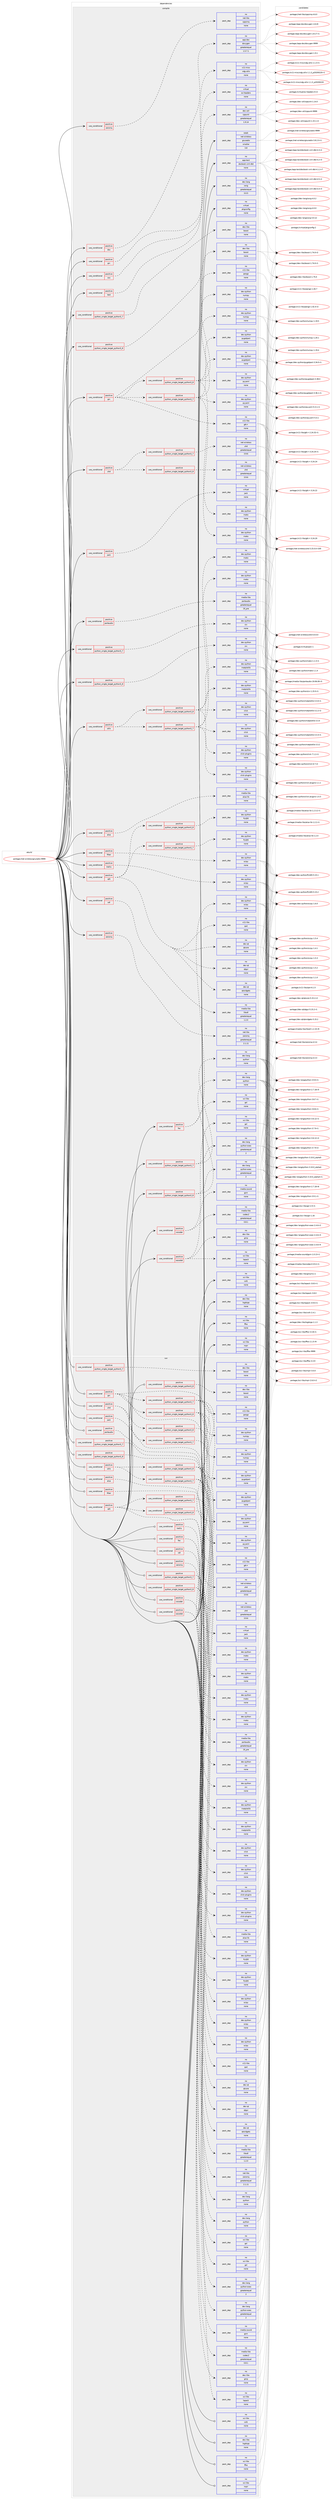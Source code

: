 digraph prolog {

# *************
# Graph options
# *************

newrank=true;
concentrate=true;
compound=true;
graph [rankdir=LR,fontname=Helvetica,fontsize=10,ranksep=1.5];#, ranksep=2.5, nodesep=0.2];
edge  [arrowhead=vee];
node  [fontname=Helvetica,fontsize=10];

# **********
# The ebuild
# **********

subgraph cluster_leftcol {
color=gray;
rank=same;
label=<<i>ebuild</i>>;
id [label="portage://net-wireless/gnuradio-9999", color=red, width=4, href="../net-wireless/gnuradio-9999.svg"];
}

# ****************
# The dependencies
# ****************

subgraph cluster_midcol {
color=gray;
label=<<i>dependencies</i>>;
subgraph cluster_compile {
fillcolor="#eeeeee";
style=filled;
label=<<i>compile</i>>;
subgraph cond3652 {
dependency12486 [label=<<TABLE BORDER="0" CELLBORDER="1" CELLSPACING="0" CELLPADDING="4"><TR><TD ROWSPAN="3" CELLPADDING="10">use_conditional</TD></TR><TR><TD>positive</TD></TR><TR><TD>alsa</TD></TR></TABLE>>, shape=none, color=red];
subgraph pack8726 {
dependency12487 [label=<<TABLE BORDER="0" CELLBORDER="1" CELLSPACING="0" CELLPADDING="4" WIDTH="220"><TR><TD ROWSPAN="6" CELLPADDING="30">pack_dep</TD></TR><TR><TD WIDTH="110">no</TD></TR><TR><TD>media-libs</TD></TR><TR><TD>alsa-lib</TD></TR><TR><TD>none</TD></TR><TR><TD></TD></TR></TABLE>>, shape=none, color=blue];
}
dependency12486:e -> dependency12487:w [weight=20,style="dashed",arrowhead="vee"];
}
id:e -> dependency12486:w [weight=20,style="solid",arrowhead="vee"];
subgraph cond3653 {
dependency12488 [label=<<TABLE BORDER="0" CELLBORDER="1" CELLSPACING="0" CELLPADDING="4"><TR><TD ROWSPAN="3" CELLPADDING="10">use_conditional</TD></TR><TR><TD>positive</TD></TR><TR><TD>doc</TD></TR></TABLE>>, shape=none, color=red];
subgraph pack8727 {
dependency12489 [label=<<TABLE BORDER="0" CELLBORDER="1" CELLSPACING="0" CELLPADDING="4" WIDTH="220"><TR><TD ROWSPAN="6" CELLPADDING="30">pack_dep</TD></TR><TR><TD WIDTH="110">no</TD></TR><TR><TD>app-doc</TD></TR><TR><TD>doxygen</TD></TR><TR><TD>greaterequal</TD></TR><TR><TD>1.5.7.1</TD></TR></TABLE>>, shape=none, color=blue];
}
dependency12488:e -> dependency12489:w [weight=20,style="dashed",arrowhead="vee"];
}
id:e -> dependency12488:w [weight=20,style="solid",arrowhead="vee"];
subgraph cond3654 {
dependency12490 [label=<<TABLE BORDER="0" CELLBORDER="1" CELLSPACING="0" CELLPADDING="4"><TR><TD ROWSPAN="3" CELLPADDING="10">use_conditional</TD></TR><TR><TD>positive</TD></TR><TR><TD>fec</TD></TR></TABLE>>, shape=none, color=red];
subgraph pack8728 {
dependency12491 [label=<<TABLE BORDER="0" CELLBORDER="1" CELLSPACING="0" CELLPADDING="4" WIDTH="220"><TR><TD ROWSPAN="6" CELLPADDING="30">pack_dep</TD></TR><TR><TD WIDTH="110">no</TD></TR><TR><TD>sci-libs</TD></TR><TR><TD>gsl</TD></TR><TR><TD>none</TD></TR><TR><TD></TD></TR></TABLE>>, shape=none, color=blue];
}
dependency12490:e -> dependency12491:w [weight=20,style="dashed",arrowhead="vee"];
subgraph pack8729 {
dependency12492 [label=<<TABLE BORDER="0" CELLBORDER="1" CELLSPACING="0" CELLPADDING="4" WIDTH="220"><TR><TD ROWSPAN="6" CELLPADDING="30">pack_dep</TD></TR><TR><TD WIDTH="110">no</TD></TR><TR><TD>dev-python</TD></TR><TR><TD>scipy</TD></TR><TR><TD>none</TD></TR><TR><TD></TD></TR></TABLE>>, shape=none, color=blue];
}
dependency12490:e -> dependency12492:w [weight=20,style="dashed",arrowhead="vee"];
}
id:e -> dependency12490:w [weight=20,style="solid",arrowhead="vee"];
subgraph cond3655 {
dependency12493 [label=<<TABLE BORDER="0" CELLBORDER="1" CELLSPACING="0" CELLPADDING="4"><TR><TD ROWSPAN="3" CELLPADDING="10">use_conditional</TD></TR><TR><TD>positive</TD></TR><TR><TD>filter</TD></TR></TABLE>>, shape=none, color=red];
subgraph pack8730 {
dependency12494 [label=<<TABLE BORDER="0" CELLBORDER="1" CELLSPACING="0" CELLPADDING="4" WIDTH="220"><TR><TD ROWSPAN="6" CELLPADDING="30">pack_dep</TD></TR><TR><TD WIDTH="110">no</TD></TR><TR><TD>dev-python</TD></TR><TR><TD>scipy</TD></TR><TR><TD>none</TD></TR><TR><TD></TD></TR></TABLE>>, shape=none, color=blue];
}
dependency12493:e -> dependency12494:w [weight=20,style="dashed",arrowhead="vee"];
}
id:e -> dependency12493:w [weight=20,style="solid",arrowhead="vee"];
subgraph cond3656 {
dependency12495 [label=<<TABLE BORDER="0" CELLBORDER="1" CELLSPACING="0" CELLPADDING="4"><TR><TD ROWSPAN="3" CELLPADDING="10">use_conditional</TD></TR><TR><TD>positive</TD></TR><TR><TD>grc</TD></TR></TABLE>>, shape=none, color=red];
subgraph cond3657 {
dependency12496 [label=<<TABLE BORDER="0" CELLBORDER="1" CELLSPACING="0" CELLPADDING="4"><TR><TD ROWSPAN="3" CELLPADDING="10">use_conditional</TD></TR><TR><TD>positive</TD></TR><TR><TD>python_single_target_python3_7</TD></TR></TABLE>>, shape=none, color=red];
subgraph pack8731 {
dependency12497 [label=<<TABLE BORDER="0" CELLBORDER="1" CELLSPACING="0" CELLPADDING="4" WIDTH="220"><TR><TD ROWSPAN="6" CELLPADDING="30">pack_dep</TD></TR><TR><TD WIDTH="110">no</TD></TR><TR><TD>dev-python</TD></TR><TR><TD>mako</TD></TR><TR><TD>none</TD></TR><TR><TD></TD></TR></TABLE>>, shape=none, color=blue];
}
dependency12496:e -> dependency12497:w [weight=20,style="dashed",arrowhead="vee"];
subgraph pack8732 {
dependency12498 [label=<<TABLE BORDER="0" CELLBORDER="1" CELLSPACING="0" CELLPADDING="4" WIDTH="220"><TR><TD ROWSPAN="6" CELLPADDING="30">pack_dep</TD></TR><TR><TD WIDTH="110">no</TD></TR><TR><TD>dev-python</TD></TR><TR><TD>numpy</TD></TR><TR><TD>none</TD></TR><TR><TD></TD></TR></TABLE>>, shape=none, color=blue];
}
dependency12496:e -> dependency12498:w [weight=20,style="dashed",arrowhead="vee"];
subgraph pack8733 {
dependency12499 [label=<<TABLE BORDER="0" CELLBORDER="1" CELLSPACING="0" CELLPADDING="4" WIDTH="220"><TR><TD ROWSPAN="6" CELLPADDING="30">pack_dep</TD></TR><TR><TD WIDTH="110">no</TD></TR><TR><TD>dev-python</TD></TR><TR><TD>pygobject</TD></TR><TR><TD>none</TD></TR><TR><TD></TD></TR></TABLE>>, shape=none, color=blue];
}
dependency12496:e -> dependency12499:w [weight=20,style="dashed",arrowhead="vee"];
subgraph pack8734 {
dependency12500 [label=<<TABLE BORDER="0" CELLBORDER="1" CELLSPACING="0" CELLPADDING="4" WIDTH="220"><TR><TD ROWSPAN="6" CELLPADDING="30">pack_dep</TD></TR><TR><TD WIDTH="110">no</TD></TR><TR><TD>dev-python</TD></TR><TR><TD>pyyaml</TD></TR><TR><TD>none</TD></TR><TR><TD></TD></TR></TABLE>>, shape=none, color=blue];
}
dependency12496:e -> dependency12500:w [weight=20,style="dashed",arrowhead="vee"];
}
dependency12495:e -> dependency12496:w [weight=20,style="dashed",arrowhead="vee"];
subgraph cond3658 {
dependency12501 [label=<<TABLE BORDER="0" CELLBORDER="1" CELLSPACING="0" CELLPADDING="4"><TR><TD ROWSPAN="3" CELLPADDING="10">use_conditional</TD></TR><TR><TD>positive</TD></TR><TR><TD>python_single_target_python3_8</TD></TR></TABLE>>, shape=none, color=red];
subgraph pack8735 {
dependency12502 [label=<<TABLE BORDER="0" CELLBORDER="1" CELLSPACING="0" CELLPADDING="4" WIDTH="220"><TR><TD ROWSPAN="6" CELLPADDING="30">pack_dep</TD></TR><TR><TD WIDTH="110">no</TD></TR><TR><TD>dev-python</TD></TR><TR><TD>mako</TD></TR><TR><TD>none</TD></TR><TR><TD></TD></TR></TABLE>>, shape=none, color=blue];
}
dependency12501:e -> dependency12502:w [weight=20,style="dashed",arrowhead="vee"];
subgraph pack8736 {
dependency12503 [label=<<TABLE BORDER="0" CELLBORDER="1" CELLSPACING="0" CELLPADDING="4" WIDTH="220"><TR><TD ROWSPAN="6" CELLPADDING="30">pack_dep</TD></TR><TR><TD WIDTH="110">no</TD></TR><TR><TD>dev-python</TD></TR><TR><TD>numpy</TD></TR><TR><TD>none</TD></TR><TR><TD></TD></TR></TABLE>>, shape=none, color=blue];
}
dependency12501:e -> dependency12503:w [weight=20,style="dashed",arrowhead="vee"];
subgraph pack8737 {
dependency12504 [label=<<TABLE BORDER="0" CELLBORDER="1" CELLSPACING="0" CELLPADDING="4" WIDTH="220"><TR><TD ROWSPAN="6" CELLPADDING="30">pack_dep</TD></TR><TR><TD WIDTH="110">no</TD></TR><TR><TD>dev-python</TD></TR><TR><TD>pygobject</TD></TR><TR><TD>none</TD></TR><TR><TD></TD></TR></TABLE>>, shape=none, color=blue];
}
dependency12501:e -> dependency12504:w [weight=20,style="dashed",arrowhead="vee"];
subgraph pack8738 {
dependency12505 [label=<<TABLE BORDER="0" CELLBORDER="1" CELLSPACING="0" CELLPADDING="4" WIDTH="220"><TR><TD ROWSPAN="6" CELLPADDING="30">pack_dep</TD></TR><TR><TD WIDTH="110">no</TD></TR><TR><TD>dev-python</TD></TR><TR><TD>pyyaml</TD></TR><TR><TD>none</TD></TR><TR><TD></TD></TR></TABLE>>, shape=none, color=blue];
}
dependency12501:e -> dependency12505:w [weight=20,style="dashed",arrowhead="vee"];
}
dependency12495:e -> dependency12501:w [weight=20,style="dashed",arrowhead="vee"];
subgraph pack8739 {
dependency12506 [label=<<TABLE BORDER="0" CELLBORDER="1" CELLSPACING="0" CELLPADDING="4" WIDTH="220"><TR><TD ROWSPAN="6" CELLPADDING="30">pack_dep</TD></TR><TR><TD WIDTH="110">no</TD></TR><TR><TD>x11-libs</TD></TR><TR><TD>gtk+</TD></TR><TR><TD>none</TD></TR><TR><TD></TD></TR></TABLE>>, shape=none, color=blue];
}
dependency12495:e -> dependency12506:w [weight=20,style="dashed",arrowhead="vee"];
subgraph pack8740 {
dependency12507 [label=<<TABLE BORDER="0" CELLBORDER="1" CELLSPACING="0" CELLPADDING="4" WIDTH="220"><TR><TD ROWSPAN="6" CELLPADDING="30">pack_dep</TD></TR><TR><TD WIDTH="110">no</TD></TR><TR><TD>x11-libs</TD></TR><TR><TD>pango</TD></TR><TR><TD>none</TD></TR><TR><TD></TD></TR></TABLE>>, shape=none, color=blue];
}
dependency12495:e -> dependency12507:w [weight=20,style="dashed",arrowhead="vee"];
}
id:e -> dependency12495:w [weight=20,style="solid",arrowhead="vee"];
subgraph cond3659 {
dependency12508 [label=<<TABLE BORDER="0" CELLBORDER="1" CELLSPACING="0" CELLPADDING="4"><TR><TD ROWSPAN="3" CELLPADDING="10">use_conditional</TD></TR><TR><TD>positive</TD></TR><TR><TD>grc</TD></TR></TABLE>>, shape=none, color=red];
subgraph pack8741 {
dependency12509 [label=<<TABLE BORDER="0" CELLBORDER="1" CELLSPACING="0" CELLPADDING="4" WIDTH="220"><TR><TD ROWSPAN="6" CELLPADDING="30">pack_dep</TD></TR><TR><TD WIDTH="110">no</TD></TR><TR><TD>x11-misc</TD></TR><TR><TD>xdg-utils</TD></TR><TR><TD>none</TD></TR><TR><TD></TD></TR></TABLE>>, shape=none, color=blue];
}
dependency12508:e -> dependency12509:w [weight=20,style="dashed",arrowhead="vee"];
}
id:e -> dependency12508:w [weight=20,style="solid",arrowhead="vee"];
subgraph cond3660 {
dependency12510 [label=<<TABLE BORDER="0" CELLBORDER="1" CELLSPACING="0" CELLPADDING="4"><TR><TD ROWSPAN="3" CELLPADDING="10">use_conditional</TD></TR><TR><TD>positive</TD></TR><TR><TD>jack</TD></TR></TABLE>>, shape=none, color=red];
subgraph pack8742 {
dependency12511 [label=<<TABLE BORDER="0" CELLBORDER="1" CELLSPACING="0" CELLPADDING="4" WIDTH="220"><TR><TD ROWSPAN="6" CELLPADDING="30">pack_dep</TD></TR><TR><TD WIDTH="110">no</TD></TR><TR><TD>virtual</TD></TR><TR><TD>jack</TD></TR><TR><TD>none</TD></TR><TR><TD></TD></TR></TABLE>>, shape=none, color=blue];
}
dependency12510:e -> dependency12511:w [weight=20,style="dashed",arrowhead="vee"];
}
id:e -> dependency12510:w [weight=20,style="solid",arrowhead="vee"];
subgraph cond3661 {
dependency12512 [label=<<TABLE BORDER="0" CELLBORDER="1" CELLSPACING="0" CELLPADDING="4"><TR><TD ROWSPAN="3" CELLPADDING="10">use_conditional</TD></TR><TR><TD>positive</TD></TR><TR><TD>oss</TD></TR></TABLE>>, shape=none, color=red];
subgraph pack8743 {
dependency12513 [label=<<TABLE BORDER="0" CELLBORDER="1" CELLSPACING="0" CELLPADDING="4" WIDTH="220"><TR><TD ROWSPAN="6" CELLPADDING="30">pack_dep</TD></TR><TR><TD WIDTH="110">no</TD></TR><TR><TD>virtual</TD></TR><TR><TD>os-headers</TD></TR><TR><TD>none</TD></TR><TR><TD></TD></TR></TABLE>>, shape=none, color=blue];
}
dependency12512:e -> dependency12513:w [weight=20,style="dashed",arrowhead="vee"];
}
id:e -> dependency12512:w [weight=20,style="solid",arrowhead="vee"];
subgraph cond3662 {
dependency12514 [label=<<TABLE BORDER="0" CELLBORDER="1" CELLSPACING="0" CELLPADDING="4"><TR><TD ROWSPAN="3" CELLPADDING="10">use_conditional</TD></TR><TR><TD>positive</TD></TR><TR><TD>portaudio</TD></TR></TABLE>>, shape=none, color=red];
subgraph pack8744 {
dependency12515 [label=<<TABLE BORDER="0" CELLBORDER="1" CELLSPACING="0" CELLPADDING="4" WIDTH="220"><TR><TD ROWSPAN="6" CELLPADDING="30">pack_dep</TD></TR><TR><TD WIDTH="110">no</TD></TR><TR><TD>media-libs</TD></TR><TR><TD>portaudio</TD></TR><TR><TD>greaterequal</TD></TR><TR><TD>19_pre</TD></TR></TABLE>>, shape=none, color=blue];
}
dependency12514:e -> dependency12515:w [weight=20,style="dashed",arrowhead="vee"];
}
id:e -> dependency12514:w [weight=20,style="solid",arrowhead="vee"];
subgraph cond3663 {
dependency12516 [label=<<TABLE BORDER="0" CELLBORDER="1" CELLSPACING="0" CELLPADDING="4"><TR><TD ROWSPAN="3" CELLPADDING="10">use_conditional</TD></TR><TR><TD>positive</TD></TR><TR><TD>python_single_target_python3_7</TD></TR></TABLE>>, shape=none, color=red];
subgraph pack8745 {
dependency12517 [label=<<TABLE BORDER="0" CELLBORDER="1" CELLSPACING="0" CELLPADDING="4" WIDTH="220"><TR><TD ROWSPAN="6" CELLPADDING="30">pack_dep</TD></TR><TR><TD WIDTH="110">no</TD></TR><TR><TD>dev-lang</TD></TR><TR><TD>python</TD></TR><TR><TD>none</TD></TR><TR><TD></TD></TR></TABLE>>, shape=none, color=blue];
}
dependency12516:e -> dependency12517:w [weight=20,style="dashed",arrowhead="vee"];
subgraph pack8746 {
dependency12518 [label=<<TABLE BORDER="0" CELLBORDER="1" CELLSPACING="0" CELLPADDING="4" WIDTH="220"><TR><TD ROWSPAN="6" CELLPADDING="30">pack_dep</TD></TR><TR><TD WIDTH="110">no</TD></TR><TR><TD>dev-lang</TD></TR><TR><TD>python-exec</TD></TR><TR><TD>greaterequal</TD></TR><TR><TD>2</TD></TR></TABLE>>, shape=none, color=blue];
}
dependency12516:e -> dependency12518:w [weight=20,style="dashed",arrowhead="vee"];
}
id:e -> dependency12516:w [weight=20,style="solid",arrowhead="vee"];
subgraph cond3664 {
dependency12519 [label=<<TABLE BORDER="0" CELLBORDER="1" CELLSPACING="0" CELLPADDING="4"><TR><TD ROWSPAN="3" CELLPADDING="10">use_conditional</TD></TR><TR><TD>positive</TD></TR><TR><TD>python_single_target_python3_7</TD></TR></TABLE>>, shape=none, color=red];
subgraph pack8747 {
dependency12520 [label=<<TABLE BORDER="0" CELLBORDER="1" CELLSPACING="0" CELLPADDING="4" WIDTH="220"><TR><TD ROWSPAN="6" CELLPADDING="30">pack_dep</TD></TR><TR><TD WIDTH="110">no</TD></TR><TR><TD>dev-libs</TD></TR><TR><TD>boost</TD></TR><TR><TD>none</TD></TR><TR><TD></TD></TR></TABLE>>, shape=none, color=blue];
}
dependency12519:e -> dependency12520:w [weight=20,style="dashed",arrowhead="vee"];
}
id:e -> dependency12519:w [weight=20,style="solid",arrowhead="vee"];
subgraph cond3665 {
dependency12521 [label=<<TABLE BORDER="0" CELLBORDER="1" CELLSPACING="0" CELLPADDING="4"><TR><TD ROWSPAN="3" CELLPADDING="10">use_conditional</TD></TR><TR><TD>positive</TD></TR><TR><TD>python_single_target_python3_7</TD></TR></TABLE>>, shape=none, color=red];
subgraph pack8748 {
dependency12522 [label=<<TABLE BORDER="0" CELLBORDER="1" CELLSPACING="0" CELLPADDING="4" WIDTH="220"><TR><TD ROWSPAN="6" CELLPADDING="30">pack_dep</TD></TR><TR><TD WIDTH="110">no</TD></TR><TR><TD>dev-python</TD></TR><TR><TD>six</TD></TR><TR><TD>none</TD></TR><TR><TD></TD></TR></TABLE>>, shape=none, color=blue];
}
dependency12521:e -> dependency12522:w [weight=20,style="dashed",arrowhead="vee"];
}
id:e -> dependency12521:w [weight=20,style="solid",arrowhead="vee"];
subgraph cond3666 {
dependency12523 [label=<<TABLE BORDER="0" CELLBORDER="1" CELLSPACING="0" CELLPADDING="4"><TR><TD ROWSPAN="3" CELLPADDING="10">use_conditional</TD></TR><TR><TD>positive</TD></TR><TR><TD>python_single_target_python3_8</TD></TR></TABLE>>, shape=none, color=red];
subgraph pack8749 {
dependency12524 [label=<<TABLE BORDER="0" CELLBORDER="1" CELLSPACING="0" CELLPADDING="4" WIDTH="220"><TR><TD ROWSPAN="6" CELLPADDING="30">pack_dep</TD></TR><TR><TD WIDTH="110">no</TD></TR><TR><TD>dev-lang</TD></TR><TR><TD>python</TD></TR><TR><TD>none</TD></TR><TR><TD></TD></TR></TABLE>>, shape=none, color=blue];
}
dependency12523:e -> dependency12524:w [weight=20,style="dashed",arrowhead="vee"];
subgraph pack8750 {
dependency12525 [label=<<TABLE BORDER="0" CELLBORDER="1" CELLSPACING="0" CELLPADDING="4" WIDTH="220"><TR><TD ROWSPAN="6" CELLPADDING="30">pack_dep</TD></TR><TR><TD WIDTH="110">no</TD></TR><TR><TD>dev-lang</TD></TR><TR><TD>python-exec</TD></TR><TR><TD>greaterequal</TD></TR><TR><TD>2</TD></TR></TABLE>>, shape=none, color=blue];
}
dependency12523:e -> dependency12525:w [weight=20,style="dashed",arrowhead="vee"];
}
id:e -> dependency12523:w [weight=20,style="solid",arrowhead="vee"];
subgraph cond3667 {
dependency12526 [label=<<TABLE BORDER="0" CELLBORDER="1" CELLSPACING="0" CELLPADDING="4"><TR><TD ROWSPAN="3" CELLPADDING="10">use_conditional</TD></TR><TR><TD>positive</TD></TR><TR><TD>python_single_target_python3_8</TD></TR></TABLE>>, shape=none, color=red];
subgraph pack8751 {
dependency12527 [label=<<TABLE BORDER="0" CELLBORDER="1" CELLSPACING="0" CELLPADDING="4" WIDTH="220"><TR><TD ROWSPAN="6" CELLPADDING="30">pack_dep</TD></TR><TR><TD WIDTH="110">no</TD></TR><TR><TD>dev-libs</TD></TR><TR><TD>boost</TD></TR><TR><TD>none</TD></TR><TR><TD></TD></TR></TABLE>>, shape=none, color=blue];
}
dependency12526:e -> dependency12527:w [weight=20,style="dashed",arrowhead="vee"];
}
id:e -> dependency12526:w [weight=20,style="solid",arrowhead="vee"];
subgraph cond3668 {
dependency12528 [label=<<TABLE BORDER="0" CELLBORDER="1" CELLSPACING="0" CELLPADDING="4"><TR><TD ROWSPAN="3" CELLPADDING="10">use_conditional</TD></TR><TR><TD>positive</TD></TR><TR><TD>python_single_target_python3_8</TD></TR></TABLE>>, shape=none, color=red];
subgraph pack8752 {
dependency12529 [label=<<TABLE BORDER="0" CELLBORDER="1" CELLSPACING="0" CELLPADDING="4" WIDTH="220"><TR><TD ROWSPAN="6" CELLPADDING="30">pack_dep</TD></TR><TR><TD WIDTH="110">no</TD></TR><TR><TD>dev-python</TD></TR><TR><TD>six</TD></TR><TR><TD>none</TD></TR><TR><TD></TD></TR></TABLE>>, shape=none, color=blue];
}
dependency12528:e -> dependency12529:w [weight=20,style="dashed",arrowhead="vee"];
}
id:e -> dependency12528:w [weight=20,style="solid",arrowhead="vee"];
subgraph cond3669 {
dependency12530 [label=<<TABLE BORDER="0" CELLBORDER="1" CELLSPACING="0" CELLPADDING="4"><TR><TD ROWSPAN="3" CELLPADDING="10">use_conditional</TD></TR><TR><TD>positive</TD></TR><TR><TD>qt5</TD></TR></TABLE>>, shape=none, color=red];
subgraph cond3670 {
dependency12531 [label=<<TABLE BORDER="0" CELLBORDER="1" CELLSPACING="0" CELLPADDING="4"><TR><TD ROWSPAN="3" CELLPADDING="10">use_conditional</TD></TR><TR><TD>positive</TD></TR><TR><TD>python_single_target_python3_7</TD></TR></TABLE>>, shape=none, color=red];
subgraph pack8753 {
dependency12532 [label=<<TABLE BORDER="0" CELLBORDER="1" CELLSPACING="0" CELLPADDING="4" WIDTH="220"><TR><TD ROWSPAN="6" CELLPADDING="30">pack_dep</TD></TR><TR><TD WIDTH="110">no</TD></TR><TR><TD>dev-python</TD></TR><TR><TD>PyQt5</TD></TR><TR><TD>none</TD></TR><TR><TD></TD></TR></TABLE>>, shape=none, color=blue];
}
dependency12531:e -> dependency12532:w [weight=20,style="dashed",arrowhead="vee"];
}
dependency12530:e -> dependency12531:w [weight=20,style="dashed",arrowhead="vee"];
subgraph cond3671 {
dependency12533 [label=<<TABLE BORDER="0" CELLBORDER="1" CELLSPACING="0" CELLPADDING="4"><TR><TD ROWSPAN="3" CELLPADDING="10">use_conditional</TD></TR><TR><TD>positive</TD></TR><TR><TD>python_single_target_python3_8</TD></TR></TABLE>>, shape=none, color=red];
subgraph pack8754 {
dependency12534 [label=<<TABLE BORDER="0" CELLBORDER="1" CELLSPACING="0" CELLPADDING="4" WIDTH="220"><TR><TD ROWSPAN="6" CELLPADDING="30">pack_dep</TD></TR><TR><TD WIDTH="110">no</TD></TR><TR><TD>dev-python</TD></TR><TR><TD>PyQt5</TD></TR><TR><TD>none</TD></TR><TR><TD></TD></TR></TABLE>>, shape=none, color=blue];
}
dependency12533:e -> dependency12534:w [weight=20,style="dashed",arrowhead="vee"];
}
dependency12530:e -> dependency12533:w [weight=20,style="dashed",arrowhead="vee"];
subgraph pack8755 {
dependency12535 [label=<<TABLE BORDER="0" CELLBORDER="1" CELLSPACING="0" CELLPADDING="4" WIDTH="220"><TR><TD ROWSPAN="6" CELLPADDING="30">pack_dep</TD></TR><TR><TD WIDTH="110">no</TD></TR><TR><TD>dev-qt</TD></TR><TR><TD>qtcore</TD></TR><TR><TD>none</TD></TR><TR><TD></TD></TR></TABLE>>, shape=none, color=blue];
}
dependency12530:e -> dependency12535:w [weight=20,style="dashed",arrowhead="vee"];
subgraph pack8756 {
dependency12536 [label=<<TABLE BORDER="0" CELLBORDER="1" CELLSPACING="0" CELLPADDING="4" WIDTH="220"><TR><TD ROWSPAN="6" CELLPADDING="30">pack_dep</TD></TR><TR><TD WIDTH="110">no</TD></TR><TR><TD>dev-qt</TD></TR><TR><TD>qtgui</TD></TR><TR><TD>none</TD></TR><TR><TD></TD></TR></TABLE>>, shape=none, color=blue];
}
dependency12530:e -> dependency12536:w [weight=20,style="dashed",arrowhead="vee"];
subgraph pack8757 {
dependency12537 [label=<<TABLE BORDER="0" CELLBORDER="1" CELLSPACING="0" CELLPADDING="4" WIDTH="220"><TR><TD ROWSPAN="6" CELLPADDING="30">pack_dep</TD></TR><TR><TD WIDTH="110">no</TD></TR><TR><TD>x11-libs</TD></TR><TR><TD>qwt</TD></TR><TR><TD>none</TD></TR><TR><TD></TD></TR></TABLE>>, shape=none, color=blue];
}
dependency12530:e -> dependency12537:w [weight=20,style="dashed",arrowhead="vee"];
subgraph pack8758 {
dependency12538 [label=<<TABLE BORDER="0" CELLBORDER="1" CELLSPACING="0" CELLPADDING="4" WIDTH="220"><TR><TD ROWSPAN="6" CELLPADDING="30">pack_dep</TD></TR><TR><TD WIDTH="110">no</TD></TR><TR><TD>dev-qt</TD></TR><TR><TD>qtwidgets</TD></TR><TR><TD>none</TD></TR><TR><TD></TD></TR></TABLE>>, shape=none, color=blue];
}
dependency12530:e -> dependency12538:w [weight=20,style="dashed",arrowhead="vee"];
}
id:e -> dependency12530:w [weight=20,style="solid",arrowhead="vee"];
subgraph cond3672 {
dependency12539 [label=<<TABLE BORDER="0" CELLBORDER="1" CELLSPACING="0" CELLPADDING="4"><TR><TD ROWSPAN="3" CELLPADDING="10">use_conditional</TD></TR><TR><TD>positive</TD></TR><TR><TD>sdl</TD></TR></TABLE>>, shape=none, color=red];
subgraph pack8759 {
dependency12540 [label=<<TABLE BORDER="0" CELLBORDER="1" CELLSPACING="0" CELLPADDING="4" WIDTH="220"><TR><TD ROWSPAN="6" CELLPADDING="30">pack_dep</TD></TR><TR><TD WIDTH="110">no</TD></TR><TR><TD>media-libs</TD></TR><TR><TD>libsdl</TD></TR><TR><TD>greaterequal</TD></TR><TR><TD>1.2.0</TD></TR></TABLE>>, shape=none, color=blue];
}
dependency12539:e -> dependency12540:w [weight=20,style="dashed",arrowhead="vee"];
}
id:e -> dependency12539:w [weight=20,style="solid",arrowhead="vee"];
subgraph cond3673 {
dependency12541 [label=<<TABLE BORDER="0" CELLBORDER="1" CELLSPACING="0" CELLPADDING="4"><TR><TD ROWSPAN="3" CELLPADDING="10">use_conditional</TD></TR><TR><TD>positive</TD></TR><TR><TD>test</TD></TR></TABLE>>, shape=none, color=red];
subgraph pack8760 {
dependency12542 [label=<<TABLE BORDER="0" CELLBORDER="1" CELLSPACING="0" CELLPADDING="4" WIDTH="220"><TR><TD ROWSPAN="6" CELLPADDING="30">pack_dep</TD></TR><TR><TD WIDTH="110">no</TD></TR><TR><TD>dev-util</TD></TR><TR><TD>cppunit</TD></TR><TR><TD>greaterequal</TD></TR><TR><TD>1.9.14</TD></TR></TABLE>>, shape=none, color=blue];
}
dependency12541:e -> dependency12542:w [weight=20,style="dashed",arrowhead="vee"];
}
id:e -> dependency12541:w [weight=20,style="solid",arrowhead="vee"];
subgraph cond3674 {
dependency12543 [label=<<TABLE BORDER="0" CELLBORDER="1" CELLSPACING="0" CELLPADDING="4"><TR><TD ROWSPAN="3" CELLPADDING="10">use_conditional</TD></TR><TR><TD>positive</TD></TR><TR><TD>trellis</TD></TR></TABLE>>, shape=none, color=red];
subgraph pack8761 {
dependency12544 [label=<<TABLE BORDER="0" CELLBORDER="1" CELLSPACING="0" CELLPADDING="4" WIDTH="220"><TR><TD ROWSPAN="6" CELLPADDING="30">pack_dep</TD></TR><TR><TD WIDTH="110">no</TD></TR><TR><TD>dev-python</TD></TR><TR><TD>scipy</TD></TR><TR><TD>none</TD></TR><TR><TD></TD></TR></TABLE>>, shape=none, color=blue];
}
dependency12543:e -> dependency12544:w [weight=20,style="dashed",arrowhead="vee"];
}
id:e -> dependency12543:w [weight=20,style="solid",arrowhead="vee"];
subgraph cond3675 {
dependency12545 [label=<<TABLE BORDER="0" CELLBORDER="1" CELLSPACING="0" CELLPADDING="4"><TR><TD ROWSPAN="3" CELLPADDING="10">use_conditional</TD></TR><TR><TD>positive</TD></TR><TR><TD>uhd</TD></TR></TABLE>>, shape=none, color=red];
subgraph cond3676 {
dependency12546 [label=<<TABLE BORDER="0" CELLBORDER="1" CELLSPACING="0" CELLPADDING="4"><TR><TD ROWSPAN="3" CELLPADDING="10">use_conditional</TD></TR><TR><TD>positive</TD></TR><TR><TD>python_single_target_python3_7</TD></TR></TABLE>>, shape=none, color=red];
subgraph pack8762 {
dependency12547 [label=<<TABLE BORDER="0" CELLBORDER="1" CELLSPACING="0" CELLPADDING="4" WIDTH="220"><TR><TD ROWSPAN="6" CELLPADDING="30">pack_dep</TD></TR><TR><TD WIDTH="110">no</TD></TR><TR><TD>net-wireless</TD></TR><TR><TD>uhd</TD></TR><TR><TD>greaterequal</TD></TR><TR><TD>3.9.6</TD></TR></TABLE>>, shape=none, color=blue];
}
dependency12546:e -> dependency12547:w [weight=20,style="dashed",arrowhead="vee"];
}
dependency12545:e -> dependency12546:w [weight=20,style="dashed",arrowhead="vee"];
subgraph cond3677 {
dependency12548 [label=<<TABLE BORDER="0" CELLBORDER="1" CELLSPACING="0" CELLPADDING="4"><TR><TD ROWSPAN="3" CELLPADDING="10">use_conditional</TD></TR><TR><TD>positive</TD></TR><TR><TD>python_single_target_python3_8</TD></TR></TABLE>>, shape=none, color=red];
subgraph pack8763 {
dependency12549 [label=<<TABLE BORDER="0" CELLBORDER="1" CELLSPACING="0" CELLPADDING="4" WIDTH="220"><TR><TD ROWSPAN="6" CELLPADDING="30">pack_dep</TD></TR><TR><TD WIDTH="110">no</TD></TR><TR><TD>net-wireless</TD></TR><TR><TD>uhd</TD></TR><TR><TD>greaterequal</TD></TR><TR><TD>3.9.6</TD></TR></TABLE>>, shape=none, color=blue];
}
dependency12548:e -> dependency12549:w [weight=20,style="dashed",arrowhead="vee"];
}
dependency12545:e -> dependency12548:w [weight=20,style="dashed",arrowhead="vee"];
}
id:e -> dependency12545:w [weight=20,style="solid",arrowhead="vee"];
subgraph cond3678 {
dependency12550 [label=<<TABLE BORDER="0" CELLBORDER="1" CELLSPACING="0" CELLPADDING="4"><TR><TD ROWSPAN="3" CELLPADDING="10">use_conditional</TD></TR><TR><TD>positive</TD></TR><TR><TD>utils</TD></TR></TABLE>>, shape=none, color=red];
subgraph cond3679 {
dependency12551 [label=<<TABLE BORDER="0" CELLBORDER="1" CELLSPACING="0" CELLPADDING="4"><TR><TD ROWSPAN="3" CELLPADDING="10">use_conditional</TD></TR><TR><TD>positive</TD></TR><TR><TD>python_single_target_python3_7</TD></TR></TABLE>>, shape=none, color=red];
subgraph pack8764 {
dependency12552 [label=<<TABLE BORDER="0" CELLBORDER="1" CELLSPACING="0" CELLPADDING="4" WIDTH="220"><TR><TD ROWSPAN="6" CELLPADDING="30">pack_dep</TD></TR><TR><TD WIDTH="110">no</TD></TR><TR><TD>dev-python</TD></TR><TR><TD>click</TD></TR><TR><TD>none</TD></TR><TR><TD></TD></TR></TABLE>>, shape=none, color=blue];
}
dependency12551:e -> dependency12552:w [weight=20,style="dashed",arrowhead="vee"];
subgraph pack8765 {
dependency12553 [label=<<TABLE BORDER="0" CELLBORDER="1" CELLSPACING="0" CELLPADDING="4" WIDTH="220"><TR><TD ROWSPAN="6" CELLPADDING="30">pack_dep</TD></TR><TR><TD WIDTH="110">no</TD></TR><TR><TD>dev-python</TD></TR><TR><TD>click-plugins</TD></TR><TR><TD>none</TD></TR><TR><TD></TD></TR></TABLE>>, shape=none, color=blue];
}
dependency12551:e -> dependency12553:w [weight=20,style="dashed",arrowhead="vee"];
subgraph pack8766 {
dependency12554 [label=<<TABLE BORDER="0" CELLBORDER="1" CELLSPACING="0" CELLPADDING="4" WIDTH="220"><TR><TD ROWSPAN="6" CELLPADDING="30">pack_dep</TD></TR><TR><TD WIDTH="110">no</TD></TR><TR><TD>dev-python</TD></TR><TR><TD>mako</TD></TR><TR><TD>none</TD></TR><TR><TD></TD></TR></TABLE>>, shape=none, color=blue];
}
dependency12551:e -> dependency12554:w [weight=20,style="dashed",arrowhead="vee"];
subgraph pack8767 {
dependency12555 [label=<<TABLE BORDER="0" CELLBORDER="1" CELLSPACING="0" CELLPADDING="4" WIDTH="220"><TR><TD ROWSPAN="6" CELLPADDING="30">pack_dep</TD></TR><TR><TD WIDTH="110">no</TD></TR><TR><TD>dev-python</TD></TR><TR><TD>matplotlib</TD></TR><TR><TD>none</TD></TR><TR><TD></TD></TR></TABLE>>, shape=none, color=blue];
}
dependency12551:e -> dependency12555:w [weight=20,style="dashed",arrowhead="vee"];
}
dependency12550:e -> dependency12551:w [weight=20,style="dashed",arrowhead="vee"];
subgraph cond3680 {
dependency12556 [label=<<TABLE BORDER="0" CELLBORDER="1" CELLSPACING="0" CELLPADDING="4"><TR><TD ROWSPAN="3" CELLPADDING="10">use_conditional</TD></TR><TR><TD>positive</TD></TR><TR><TD>python_single_target_python3_8</TD></TR></TABLE>>, shape=none, color=red];
subgraph pack8768 {
dependency12557 [label=<<TABLE BORDER="0" CELLBORDER="1" CELLSPACING="0" CELLPADDING="4" WIDTH="220"><TR><TD ROWSPAN="6" CELLPADDING="30">pack_dep</TD></TR><TR><TD WIDTH="110">no</TD></TR><TR><TD>dev-python</TD></TR><TR><TD>click</TD></TR><TR><TD>none</TD></TR><TR><TD></TD></TR></TABLE>>, shape=none, color=blue];
}
dependency12556:e -> dependency12557:w [weight=20,style="dashed",arrowhead="vee"];
subgraph pack8769 {
dependency12558 [label=<<TABLE BORDER="0" CELLBORDER="1" CELLSPACING="0" CELLPADDING="4" WIDTH="220"><TR><TD ROWSPAN="6" CELLPADDING="30">pack_dep</TD></TR><TR><TD WIDTH="110">no</TD></TR><TR><TD>dev-python</TD></TR><TR><TD>click-plugins</TD></TR><TR><TD>none</TD></TR><TR><TD></TD></TR></TABLE>>, shape=none, color=blue];
}
dependency12556:e -> dependency12558:w [weight=20,style="dashed",arrowhead="vee"];
subgraph pack8770 {
dependency12559 [label=<<TABLE BORDER="0" CELLBORDER="1" CELLSPACING="0" CELLPADDING="4" WIDTH="220"><TR><TD ROWSPAN="6" CELLPADDING="30">pack_dep</TD></TR><TR><TD WIDTH="110">no</TD></TR><TR><TD>dev-python</TD></TR><TR><TD>mako</TD></TR><TR><TD>none</TD></TR><TR><TD></TD></TR></TABLE>>, shape=none, color=blue];
}
dependency12556:e -> dependency12559:w [weight=20,style="dashed",arrowhead="vee"];
subgraph pack8771 {
dependency12560 [label=<<TABLE BORDER="0" CELLBORDER="1" CELLSPACING="0" CELLPADDING="4" WIDTH="220"><TR><TD ROWSPAN="6" CELLPADDING="30">pack_dep</TD></TR><TR><TD WIDTH="110">no</TD></TR><TR><TD>dev-python</TD></TR><TR><TD>matplotlib</TD></TR><TR><TD>none</TD></TR><TR><TD></TD></TR></TABLE>>, shape=none, color=blue];
}
dependency12556:e -> dependency12560:w [weight=20,style="dashed",arrowhead="vee"];
}
dependency12550:e -> dependency12556:w [weight=20,style="dashed",arrowhead="vee"];
}
id:e -> dependency12550:w [weight=20,style="solid",arrowhead="vee"];
subgraph cond3681 {
dependency12561 [label=<<TABLE BORDER="0" CELLBORDER="1" CELLSPACING="0" CELLPADDING="4"><TR><TD ROWSPAN="3" CELLPADDING="10">use_conditional</TD></TR><TR><TD>positive</TD></TR><TR><TD>vocoder</TD></TR></TABLE>>, shape=none, color=red];
subgraph pack8772 {
dependency12562 [label=<<TABLE BORDER="0" CELLBORDER="1" CELLSPACING="0" CELLPADDING="4" WIDTH="220"><TR><TD ROWSPAN="6" CELLPADDING="30">pack_dep</TD></TR><TR><TD WIDTH="110">no</TD></TR><TR><TD>media-sound</TD></TR><TR><TD>gsm</TD></TR><TR><TD>none</TD></TR><TR><TD></TD></TR></TABLE>>, shape=none, color=blue];
}
dependency12561:e -> dependency12562:w [weight=20,style="dashed",arrowhead="vee"];
subgraph pack8773 {
dependency12563 [label=<<TABLE BORDER="0" CELLBORDER="1" CELLSPACING="0" CELLPADDING="4" WIDTH="220"><TR><TD ROWSPAN="6" CELLPADDING="30">pack_dep</TD></TR><TR><TD WIDTH="110">no</TD></TR><TR><TD>media-libs</TD></TR><TR><TD>codec2</TD></TR><TR><TD>greaterequal</TD></TR><TR><TD>0.8.1</TD></TR></TABLE>>, shape=none, color=blue];
}
dependency12561:e -> dependency12563:w [weight=20,style="dashed",arrowhead="vee"];
}
id:e -> dependency12561:w [weight=20,style="solid",arrowhead="vee"];
subgraph cond3682 {
dependency12564 [label=<<TABLE BORDER="0" CELLBORDER="1" CELLSPACING="0" CELLPADDING="4"><TR><TD ROWSPAN="3" CELLPADDING="10">use_conditional</TD></TR><TR><TD>positive</TD></TR><TR><TD>wavelet</TD></TR></TABLE>>, shape=none, color=red];
subgraph pack8774 {
dependency12565 [label=<<TABLE BORDER="0" CELLBORDER="1" CELLSPACING="0" CELLPADDING="4" WIDTH="220"><TR><TD ROWSPAN="6" CELLPADDING="30">pack_dep</TD></TR><TR><TD WIDTH="110">no</TD></TR><TR><TD>sci-libs</TD></TR><TR><TD>gsl</TD></TR><TR><TD>none</TD></TR><TR><TD></TD></TR></TABLE>>, shape=none, color=blue];
}
dependency12564:e -> dependency12565:w [weight=20,style="dashed",arrowhead="vee"];
subgraph pack8775 {
dependency12566 [label=<<TABLE BORDER="0" CELLBORDER="1" CELLSPACING="0" CELLPADDING="4" WIDTH="220"><TR><TD ROWSPAN="6" CELLPADDING="30">pack_dep</TD></TR><TR><TD WIDTH="110">no</TD></TR><TR><TD>dev-libs</TD></TR><TR><TD>gmp</TD></TR><TR><TD>none</TD></TR><TR><TD></TD></TR></TABLE>>, shape=none, color=blue];
}
dependency12564:e -> dependency12566:w [weight=20,style="dashed",arrowhead="vee"];
subgraph pack8776 {
dependency12567 [label=<<TABLE BORDER="0" CELLBORDER="1" CELLSPACING="0" CELLPADDING="4" WIDTH="220"><TR><TD ROWSPAN="6" CELLPADDING="30">pack_dep</TD></TR><TR><TD WIDTH="110">no</TD></TR><TR><TD>sci-libs</TD></TR><TR><TD>lapack</TD></TR><TR><TD>none</TD></TR><TR><TD></TD></TR></TABLE>>, shape=none, color=blue];
}
dependency12564:e -> dependency12567:w [weight=20,style="dashed",arrowhead="vee"];
}
id:e -> dependency12564:w [weight=20,style="solid",arrowhead="vee"];
subgraph cond3683 {
dependency12568 [label=<<TABLE BORDER="0" CELLBORDER="1" CELLSPACING="0" CELLPADDING="4"><TR><TD ROWSPAN="3" CELLPADDING="10">use_conditional</TD></TR><TR><TD>positive</TD></TR><TR><TD>zeromq</TD></TR></TABLE>>, shape=none, color=red];
subgraph pack8777 {
dependency12569 [label=<<TABLE BORDER="0" CELLBORDER="1" CELLSPACING="0" CELLPADDING="4" WIDTH="220"><TR><TD ROWSPAN="6" CELLPADDING="30">pack_dep</TD></TR><TR><TD WIDTH="110">no</TD></TR><TR><TD>net-libs</TD></TR><TR><TD>cppzmq</TD></TR><TR><TD>none</TD></TR><TR><TD></TD></TR></TABLE>>, shape=none, color=blue];
}
dependency12568:e -> dependency12569:w [weight=20,style="dashed",arrowhead="vee"];
}
id:e -> dependency12568:w [weight=20,style="solid",arrowhead="vee"];
subgraph cond3684 {
dependency12570 [label=<<TABLE BORDER="0" CELLBORDER="1" CELLSPACING="0" CELLPADDING="4"><TR><TD ROWSPAN="3" CELLPADDING="10">use_conditional</TD></TR><TR><TD>positive</TD></TR><TR><TD>zeromq</TD></TR></TABLE>>, shape=none, color=red];
subgraph pack8778 {
dependency12571 [label=<<TABLE BORDER="0" CELLBORDER="1" CELLSPACING="0" CELLPADDING="4" WIDTH="220"><TR><TD ROWSPAN="6" CELLPADDING="30">pack_dep</TD></TR><TR><TD WIDTH="110">no</TD></TR><TR><TD>net-libs</TD></TR><TR><TD>zeromq</TD></TR><TR><TD>greaterequal</TD></TR><TR><TD>2.1.11</TD></TR></TABLE>>, shape=none, color=blue];
}
dependency12570:e -> dependency12571:w [weight=20,style="dashed",arrowhead="vee"];
}
id:e -> dependency12570:w [weight=20,style="solid",arrowhead="vee"];
subgraph pack8779 {
dependency12572 [label=<<TABLE BORDER="0" CELLBORDER="1" CELLSPACING="0" CELLPADDING="4" WIDTH="220"><TR><TD ROWSPAN="6" CELLPADDING="30">pack_dep</TD></TR><TR><TD WIDTH="110">no</TD></TR><TR><TD>app-text</TD></TR><TR><TD>docbook-xml-dtd</TD></TR><TR><TD>none</TD></TR><TR><TD></TD></TR></TABLE>>, shape=none, color=blue];
}
id:e -> dependency12572:w [weight=20,style="solid",arrowhead="vee"];
subgraph pack8780 {
dependency12573 [label=<<TABLE BORDER="0" CELLBORDER="1" CELLSPACING="0" CELLPADDING="4" WIDTH="220"><TR><TD ROWSPAN="6" CELLPADDING="30">pack_dep</TD></TR><TR><TD WIDTH="110">no</TD></TR><TR><TD>dev-lang</TD></TR><TR><TD>swig</TD></TR><TR><TD>greaterequal</TD></TR><TR><TD>3.0.5</TD></TR></TABLE>>, shape=none, color=blue];
}
id:e -> dependency12573:w [weight=20,style="solid",arrowhead="vee"];
subgraph pack8781 {
dependency12574 [label=<<TABLE BORDER="0" CELLBORDER="1" CELLSPACING="0" CELLPADDING="4" WIDTH="220"><TR><TD ROWSPAN="6" CELLPADDING="30">pack_dep</TD></TR><TR><TD WIDTH="110">no</TD></TR><TR><TD>dev-libs</TD></TR><TR><TD>log4cpp</TD></TR><TR><TD>none</TD></TR><TR><TD></TD></TR></TABLE>>, shape=none, color=blue];
}
id:e -> dependency12574:w [weight=20,style="solid",arrowhead="vee"];
subgraph pack8782 {
dependency12575 [label=<<TABLE BORDER="0" CELLBORDER="1" CELLSPACING="0" CELLPADDING="4" WIDTH="220"><TR><TD ROWSPAN="6" CELLPADDING="30">pack_dep</TD></TR><TR><TD WIDTH="110">no</TD></TR><TR><TD>sci-libs</TD></TR><TR><TD>fftw</TD></TR><TR><TD>none</TD></TR><TR><TD></TD></TR></TABLE>>, shape=none, color=blue];
}
id:e -> dependency12575:w [weight=20,style="solid",arrowhead="vee"];
subgraph pack8783 {
dependency12576 [label=<<TABLE BORDER="0" CELLBORDER="1" CELLSPACING="0" CELLPADDING="4" WIDTH="220"><TR><TD ROWSPAN="6" CELLPADDING="30">pack_dep</TD></TR><TR><TD WIDTH="110">no</TD></TR><TR><TD>sci-libs</TD></TR><TR><TD>mpir</TD></TR><TR><TD>none</TD></TR><TR><TD></TD></TR></TABLE>>, shape=none, color=blue];
}
id:e -> dependency12576:w [weight=20,style="solid",arrowhead="vee"];
subgraph pack8784 {
dependency12577 [label=<<TABLE BORDER="0" CELLBORDER="1" CELLSPACING="0" CELLPADDING="4" WIDTH="220"><TR><TD ROWSPAN="6" CELLPADDING="30">pack_dep</TD></TR><TR><TD WIDTH="110">no</TD></TR><TR><TD>sci-libs</TD></TR><TR><TD>volk</TD></TR><TR><TD>none</TD></TR><TR><TD></TD></TR></TABLE>>, shape=none, color=blue];
}
id:e -> dependency12577:w [weight=20,style="solid",arrowhead="vee"];
subgraph pack8785 {
dependency12578 [label=<<TABLE BORDER="0" CELLBORDER="1" CELLSPACING="0" CELLPADDING="4" WIDTH="220"><TR><TD ROWSPAN="6" CELLPADDING="30">pack_dep</TD></TR><TR><TD WIDTH="110">no</TD></TR><TR><TD>virtual</TD></TR><TR><TD>pkgconfig</TD></TR><TR><TD>none</TD></TR><TR><TD></TD></TR></TABLE>>, shape=none, color=blue];
}
id:e -> dependency12578:w [weight=20,style="solid",arrowhead="vee"];
subgraph pack8786 {
dependency12579 [label=<<TABLE BORDER="0" CELLBORDER="1" CELLSPACING="0" CELLPADDING="4" WIDTH="220"><TR><TD ROWSPAN="6" CELLPADDING="30">pack_dep</TD></TR><TR><TD WIDTH="110">weak</TD></TR><TR><TD>net-wireless</TD></TR><TR><TD>gnuradio</TD></TR><TR><TD>smaller</TD></TR><TR><TD>3.8</TD></TR></TABLE>>, shape=none, color=blue];
}
id:e -> dependency12579:w [weight=20,style="solid",arrowhead="vee"];
}
subgraph cluster_compileandrun {
fillcolor="#eeeeee";
style=filled;
label=<<i>compile and run</i>>;
}
subgraph cluster_run {
fillcolor="#eeeeee";
style=filled;
label=<<i>run</i>>;
subgraph cond3685 {
dependency12580 [label=<<TABLE BORDER="0" CELLBORDER="1" CELLSPACING="0" CELLPADDING="4"><TR><TD ROWSPAN="3" CELLPADDING="10">use_conditional</TD></TR><TR><TD>positive</TD></TR><TR><TD>alsa</TD></TR></TABLE>>, shape=none, color=red];
subgraph pack8787 {
dependency12581 [label=<<TABLE BORDER="0" CELLBORDER="1" CELLSPACING="0" CELLPADDING="4" WIDTH="220"><TR><TD ROWSPAN="6" CELLPADDING="30">pack_dep</TD></TR><TR><TD WIDTH="110">no</TD></TR><TR><TD>media-libs</TD></TR><TR><TD>alsa-lib</TD></TR><TR><TD>none</TD></TR><TR><TD></TD></TR></TABLE>>, shape=none, color=blue];
}
dependency12580:e -> dependency12581:w [weight=20,style="dashed",arrowhead="vee"];
}
id:e -> dependency12580:w [weight=20,style="solid",arrowhead="odot"];
subgraph cond3686 {
dependency12582 [label=<<TABLE BORDER="0" CELLBORDER="1" CELLSPACING="0" CELLPADDING="4"><TR><TD ROWSPAN="3" CELLPADDING="10">use_conditional</TD></TR><TR><TD>positive</TD></TR><TR><TD>fec</TD></TR></TABLE>>, shape=none, color=red];
subgraph pack8788 {
dependency12583 [label=<<TABLE BORDER="0" CELLBORDER="1" CELLSPACING="0" CELLPADDING="4" WIDTH="220"><TR><TD ROWSPAN="6" CELLPADDING="30">pack_dep</TD></TR><TR><TD WIDTH="110">no</TD></TR><TR><TD>sci-libs</TD></TR><TR><TD>gsl</TD></TR><TR><TD>none</TD></TR><TR><TD></TD></TR></TABLE>>, shape=none, color=blue];
}
dependency12582:e -> dependency12583:w [weight=20,style="dashed",arrowhead="vee"];
subgraph pack8789 {
dependency12584 [label=<<TABLE BORDER="0" CELLBORDER="1" CELLSPACING="0" CELLPADDING="4" WIDTH="220"><TR><TD ROWSPAN="6" CELLPADDING="30">pack_dep</TD></TR><TR><TD WIDTH="110">no</TD></TR><TR><TD>dev-python</TD></TR><TR><TD>scipy</TD></TR><TR><TD>none</TD></TR><TR><TD></TD></TR></TABLE>>, shape=none, color=blue];
}
dependency12582:e -> dependency12584:w [weight=20,style="dashed",arrowhead="vee"];
}
id:e -> dependency12582:w [weight=20,style="solid",arrowhead="odot"];
subgraph cond3687 {
dependency12585 [label=<<TABLE BORDER="0" CELLBORDER="1" CELLSPACING="0" CELLPADDING="4"><TR><TD ROWSPAN="3" CELLPADDING="10">use_conditional</TD></TR><TR><TD>positive</TD></TR><TR><TD>filter</TD></TR></TABLE>>, shape=none, color=red];
subgraph pack8790 {
dependency12586 [label=<<TABLE BORDER="0" CELLBORDER="1" CELLSPACING="0" CELLPADDING="4" WIDTH="220"><TR><TD ROWSPAN="6" CELLPADDING="30">pack_dep</TD></TR><TR><TD WIDTH="110">no</TD></TR><TR><TD>dev-python</TD></TR><TR><TD>scipy</TD></TR><TR><TD>none</TD></TR><TR><TD></TD></TR></TABLE>>, shape=none, color=blue];
}
dependency12585:e -> dependency12586:w [weight=20,style="dashed",arrowhead="vee"];
}
id:e -> dependency12585:w [weight=20,style="solid",arrowhead="odot"];
subgraph cond3688 {
dependency12587 [label=<<TABLE BORDER="0" CELLBORDER="1" CELLSPACING="0" CELLPADDING="4"><TR><TD ROWSPAN="3" CELLPADDING="10">use_conditional</TD></TR><TR><TD>positive</TD></TR><TR><TD>grc</TD></TR></TABLE>>, shape=none, color=red];
subgraph cond3689 {
dependency12588 [label=<<TABLE BORDER="0" CELLBORDER="1" CELLSPACING="0" CELLPADDING="4"><TR><TD ROWSPAN="3" CELLPADDING="10">use_conditional</TD></TR><TR><TD>positive</TD></TR><TR><TD>python_single_target_python3_7</TD></TR></TABLE>>, shape=none, color=red];
subgraph pack8791 {
dependency12589 [label=<<TABLE BORDER="0" CELLBORDER="1" CELLSPACING="0" CELLPADDING="4" WIDTH="220"><TR><TD ROWSPAN="6" CELLPADDING="30">pack_dep</TD></TR><TR><TD WIDTH="110">no</TD></TR><TR><TD>dev-python</TD></TR><TR><TD>mako</TD></TR><TR><TD>none</TD></TR><TR><TD></TD></TR></TABLE>>, shape=none, color=blue];
}
dependency12588:e -> dependency12589:w [weight=20,style="dashed",arrowhead="vee"];
subgraph pack8792 {
dependency12590 [label=<<TABLE BORDER="0" CELLBORDER="1" CELLSPACING="0" CELLPADDING="4" WIDTH="220"><TR><TD ROWSPAN="6" CELLPADDING="30">pack_dep</TD></TR><TR><TD WIDTH="110">no</TD></TR><TR><TD>dev-python</TD></TR><TR><TD>numpy</TD></TR><TR><TD>none</TD></TR><TR><TD></TD></TR></TABLE>>, shape=none, color=blue];
}
dependency12588:e -> dependency12590:w [weight=20,style="dashed",arrowhead="vee"];
subgraph pack8793 {
dependency12591 [label=<<TABLE BORDER="0" CELLBORDER="1" CELLSPACING="0" CELLPADDING="4" WIDTH="220"><TR><TD ROWSPAN="6" CELLPADDING="30">pack_dep</TD></TR><TR><TD WIDTH="110">no</TD></TR><TR><TD>dev-python</TD></TR><TR><TD>pygobject</TD></TR><TR><TD>none</TD></TR><TR><TD></TD></TR></TABLE>>, shape=none, color=blue];
}
dependency12588:e -> dependency12591:w [weight=20,style="dashed",arrowhead="vee"];
subgraph pack8794 {
dependency12592 [label=<<TABLE BORDER="0" CELLBORDER="1" CELLSPACING="0" CELLPADDING="4" WIDTH="220"><TR><TD ROWSPAN="6" CELLPADDING="30">pack_dep</TD></TR><TR><TD WIDTH="110">no</TD></TR><TR><TD>dev-python</TD></TR><TR><TD>pyyaml</TD></TR><TR><TD>none</TD></TR><TR><TD></TD></TR></TABLE>>, shape=none, color=blue];
}
dependency12588:e -> dependency12592:w [weight=20,style="dashed",arrowhead="vee"];
}
dependency12587:e -> dependency12588:w [weight=20,style="dashed",arrowhead="vee"];
subgraph cond3690 {
dependency12593 [label=<<TABLE BORDER="0" CELLBORDER="1" CELLSPACING="0" CELLPADDING="4"><TR><TD ROWSPAN="3" CELLPADDING="10">use_conditional</TD></TR><TR><TD>positive</TD></TR><TR><TD>python_single_target_python3_8</TD></TR></TABLE>>, shape=none, color=red];
subgraph pack8795 {
dependency12594 [label=<<TABLE BORDER="0" CELLBORDER="1" CELLSPACING="0" CELLPADDING="4" WIDTH="220"><TR><TD ROWSPAN="6" CELLPADDING="30">pack_dep</TD></TR><TR><TD WIDTH="110">no</TD></TR><TR><TD>dev-python</TD></TR><TR><TD>mako</TD></TR><TR><TD>none</TD></TR><TR><TD></TD></TR></TABLE>>, shape=none, color=blue];
}
dependency12593:e -> dependency12594:w [weight=20,style="dashed",arrowhead="vee"];
subgraph pack8796 {
dependency12595 [label=<<TABLE BORDER="0" CELLBORDER="1" CELLSPACING="0" CELLPADDING="4" WIDTH="220"><TR><TD ROWSPAN="6" CELLPADDING="30">pack_dep</TD></TR><TR><TD WIDTH="110">no</TD></TR><TR><TD>dev-python</TD></TR><TR><TD>numpy</TD></TR><TR><TD>none</TD></TR><TR><TD></TD></TR></TABLE>>, shape=none, color=blue];
}
dependency12593:e -> dependency12595:w [weight=20,style="dashed",arrowhead="vee"];
subgraph pack8797 {
dependency12596 [label=<<TABLE BORDER="0" CELLBORDER="1" CELLSPACING="0" CELLPADDING="4" WIDTH="220"><TR><TD ROWSPAN="6" CELLPADDING="30">pack_dep</TD></TR><TR><TD WIDTH="110">no</TD></TR><TR><TD>dev-python</TD></TR><TR><TD>pygobject</TD></TR><TR><TD>none</TD></TR><TR><TD></TD></TR></TABLE>>, shape=none, color=blue];
}
dependency12593:e -> dependency12596:w [weight=20,style="dashed",arrowhead="vee"];
subgraph pack8798 {
dependency12597 [label=<<TABLE BORDER="0" CELLBORDER="1" CELLSPACING="0" CELLPADDING="4" WIDTH="220"><TR><TD ROWSPAN="6" CELLPADDING="30">pack_dep</TD></TR><TR><TD WIDTH="110">no</TD></TR><TR><TD>dev-python</TD></TR><TR><TD>pyyaml</TD></TR><TR><TD>none</TD></TR><TR><TD></TD></TR></TABLE>>, shape=none, color=blue];
}
dependency12593:e -> dependency12597:w [weight=20,style="dashed",arrowhead="vee"];
}
dependency12587:e -> dependency12593:w [weight=20,style="dashed",arrowhead="vee"];
subgraph pack8799 {
dependency12598 [label=<<TABLE BORDER="0" CELLBORDER="1" CELLSPACING="0" CELLPADDING="4" WIDTH="220"><TR><TD ROWSPAN="6" CELLPADDING="30">pack_dep</TD></TR><TR><TD WIDTH="110">no</TD></TR><TR><TD>x11-libs</TD></TR><TR><TD>gtk+</TD></TR><TR><TD>none</TD></TR><TR><TD></TD></TR></TABLE>>, shape=none, color=blue];
}
dependency12587:e -> dependency12598:w [weight=20,style="dashed",arrowhead="vee"];
subgraph pack8800 {
dependency12599 [label=<<TABLE BORDER="0" CELLBORDER="1" CELLSPACING="0" CELLPADDING="4" WIDTH="220"><TR><TD ROWSPAN="6" CELLPADDING="30">pack_dep</TD></TR><TR><TD WIDTH="110">no</TD></TR><TR><TD>x11-libs</TD></TR><TR><TD>pango</TD></TR><TR><TD>none</TD></TR><TR><TD></TD></TR></TABLE>>, shape=none, color=blue];
}
dependency12587:e -> dependency12599:w [weight=20,style="dashed",arrowhead="vee"];
}
id:e -> dependency12587:w [weight=20,style="solid",arrowhead="odot"];
subgraph cond3691 {
dependency12600 [label=<<TABLE BORDER="0" CELLBORDER="1" CELLSPACING="0" CELLPADDING="4"><TR><TD ROWSPAN="3" CELLPADDING="10">use_conditional</TD></TR><TR><TD>positive</TD></TR><TR><TD>jack</TD></TR></TABLE>>, shape=none, color=red];
subgraph pack8801 {
dependency12601 [label=<<TABLE BORDER="0" CELLBORDER="1" CELLSPACING="0" CELLPADDING="4" WIDTH="220"><TR><TD ROWSPAN="6" CELLPADDING="30">pack_dep</TD></TR><TR><TD WIDTH="110">no</TD></TR><TR><TD>virtual</TD></TR><TR><TD>jack</TD></TR><TR><TD>none</TD></TR><TR><TD></TD></TR></TABLE>>, shape=none, color=blue];
}
dependency12600:e -> dependency12601:w [weight=20,style="dashed",arrowhead="vee"];
}
id:e -> dependency12600:w [weight=20,style="solid",arrowhead="odot"];
subgraph cond3692 {
dependency12602 [label=<<TABLE BORDER="0" CELLBORDER="1" CELLSPACING="0" CELLPADDING="4"><TR><TD ROWSPAN="3" CELLPADDING="10">use_conditional</TD></TR><TR><TD>positive</TD></TR><TR><TD>portaudio</TD></TR></TABLE>>, shape=none, color=red];
subgraph pack8802 {
dependency12603 [label=<<TABLE BORDER="0" CELLBORDER="1" CELLSPACING="0" CELLPADDING="4" WIDTH="220"><TR><TD ROWSPAN="6" CELLPADDING="30">pack_dep</TD></TR><TR><TD WIDTH="110">no</TD></TR><TR><TD>media-libs</TD></TR><TR><TD>portaudio</TD></TR><TR><TD>greaterequal</TD></TR><TR><TD>19_pre</TD></TR></TABLE>>, shape=none, color=blue];
}
dependency12602:e -> dependency12603:w [weight=20,style="dashed",arrowhead="vee"];
}
id:e -> dependency12602:w [weight=20,style="solid",arrowhead="odot"];
subgraph cond3693 {
dependency12604 [label=<<TABLE BORDER="0" CELLBORDER="1" CELLSPACING="0" CELLPADDING="4"><TR><TD ROWSPAN="3" CELLPADDING="10">use_conditional</TD></TR><TR><TD>positive</TD></TR><TR><TD>python_single_target_python3_7</TD></TR></TABLE>>, shape=none, color=red];
subgraph pack8803 {
dependency12605 [label=<<TABLE BORDER="0" CELLBORDER="1" CELLSPACING="0" CELLPADDING="4" WIDTH="220"><TR><TD ROWSPAN="6" CELLPADDING="30">pack_dep</TD></TR><TR><TD WIDTH="110">no</TD></TR><TR><TD>dev-lang</TD></TR><TR><TD>python</TD></TR><TR><TD>none</TD></TR><TR><TD></TD></TR></TABLE>>, shape=none, color=blue];
}
dependency12604:e -> dependency12605:w [weight=20,style="dashed",arrowhead="vee"];
subgraph pack8804 {
dependency12606 [label=<<TABLE BORDER="0" CELLBORDER="1" CELLSPACING="0" CELLPADDING="4" WIDTH="220"><TR><TD ROWSPAN="6" CELLPADDING="30">pack_dep</TD></TR><TR><TD WIDTH="110">no</TD></TR><TR><TD>dev-lang</TD></TR><TR><TD>python-exec</TD></TR><TR><TD>greaterequal</TD></TR><TR><TD>2</TD></TR></TABLE>>, shape=none, color=blue];
}
dependency12604:e -> dependency12606:w [weight=20,style="dashed",arrowhead="vee"];
}
id:e -> dependency12604:w [weight=20,style="solid",arrowhead="odot"];
subgraph cond3694 {
dependency12607 [label=<<TABLE BORDER="0" CELLBORDER="1" CELLSPACING="0" CELLPADDING="4"><TR><TD ROWSPAN="3" CELLPADDING="10">use_conditional</TD></TR><TR><TD>positive</TD></TR><TR><TD>python_single_target_python3_7</TD></TR></TABLE>>, shape=none, color=red];
subgraph pack8805 {
dependency12608 [label=<<TABLE BORDER="0" CELLBORDER="1" CELLSPACING="0" CELLPADDING="4" WIDTH="220"><TR><TD ROWSPAN="6" CELLPADDING="30">pack_dep</TD></TR><TR><TD WIDTH="110">no</TD></TR><TR><TD>dev-libs</TD></TR><TR><TD>boost</TD></TR><TR><TD>none</TD></TR><TR><TD></TD></TR></TABLE>>, shape=none, color=blue];
}
dependency12607:e -> dependency12608:w [weight=20,style="dashed",arrowhead="vee"];
}
id:e -> dependency12607:w [weight=20,style="solid",arrowhead="odot"];
subgraph cond3695 {
dependency12609 [label=<<TABLE BORDER="0" CELLBORDER="1" CELLSPACING="0" CELLPADDING="4"><TR><TD ROWSPAN="3" CELLPADDING="10">use_conditional</TD></TR><TR><TD>positive</TD></TR><TR><TD>python_single_target_python3_7</TD></TR></TABLE>>, shape=none, color=red];
subgraph pack8806 {
dependency12610 [label=<<TABLE BORDER="0" CELLBORDER="1" CELLSPACING="0" CELLPADDING="4" WIDTH="220"><TR><TD ROWSPAN="6" CELLPADDING="30">pack_dep</TD></TR><TR><TD WIDTH="110">no</TD></TR><TR><TD>dev-python</TD></TR><TR><TD>six</TD></TR><TR><TD>none</TD></TR><TR><TD></TD></TR></TABLE>>, shape=none, color=blue];
}
dependency12609:e -> dependency12610:w [weight=20,style="dashed",arrowhead="vee"];
}
id:e -> dependency12609:w [weight=20,style="solid",arrowhead="odot"];
subgraph cond3696 {
dependency12611 [label=<<TABLE BORDER="0" CELLBORDER="1" CELLSPACING="0" CELLPADDING="4"><TR><TD ROWSPAN="3" CELLPADDING="10">use_conditional</TD></TR><TR><TD>positive</TD></TR><TR><TD>python_single_target_python3_8</TD></TR></TABLE>>, shape=none, color=red];
subgraph pack8807 {
dependency12612 [label=<<TABLE BORDER="0" CELLBORDER="1" CELLSPACING="0" CELLPADDING="4" WIDTH="220"><TR><TD ROWSPAN="6" CELLPADDING="30">pack_dep</TD></TR><TR><TD WIDTH="110">no</TD></TR><TR><TD>dev-lang</TD></TR><TR><TD>python</TD></TR><TR><TD>none</TD></TR><TR><TD></TD></TR></TABLE>>, shape=none, color=blue];
}
dependency12611:e -> dependency12612:w [weight=20,style="dashed",arrowhead="vee"];
subgraph pack8808 {
dependency12613 [label=<<TABLE BORDER="0" CELLBORDER="1" CELLSPACING="0" CELLPADDING="4" WIDTH="220"><TR><TD ROWSPAN="6" CELLPADDING="30">pack_dep</TD></TR><TR><TD WIDTH="110">no</TD></TR><TR><TD>dev-lang</TD></TR><TR><TD>python-exec</TD></TR><TR><TD>greaterequal</TD></TR><TR><TD>2</TD></TR></TABLE>>, shape=none, color=blue];
}
dependency12611:e -> dependency12613:w [weight=20,style="dashed",arrowhead="vee"];
}
id:e -> dependency12611:w [weight=20,style="solid",arrowhead="odot"];
subgraph cond3697 {
dependency12614 [label=<<TABLE BORDER="0" CELLBORDER="1" CELLSPACING="0" CELLPADDING="4"><TR><TD ROWSPAN="3" CELLPADDING="10">use_conditional</TD></TR><TR><TD>positive</TD></TR><TR><TD>python_single_target_python3_8</TD></TR></TABLE>>, shape=none, color=red];
subgraph pack8809 {
dependency12615 [label=<<TABLE BORDER="0" CELLBORDER="1" CELLSPACING="0" CELLPADDING="4" WIDTH="220"><TR><TD ROWSPAN="6" CELLPADDING="30">pack_dep</TD></TR><TR><TD WIDTH="110">no</TD></TR><TR><TD>dev-libs</TD></TR><TR><TD>boost</TD></TR><TR><TD>none</TD></TR><TR><TD></TD></TR></TABLE>>, shape=none, color=blue];
}
dependency12614:e -> dependency12615:w [weight=20,style="dashed",arrowhead="vee"];
}
id:e -> dependency12614:w [weight=20,style="solid",arrowhead="odot"];
subgraph cond3698 {
dependency12616 [label=<<TABLE BORDER="0" CELLBORDER="1" CELLSPACING="0" CELLPADDING="4"><TR><TD ROWSPAN="3" CELLPADDING="10">use_conditional</TD></TR><TR><TD>positive</TD></TR><TR><TD>python_single_target_python3_8</TD></TR></TABLE>>, shape=none, color=red];
subgraph pack8810 {
dependency12617 [label=<<TABLE BORDER="0" CELLBORDER="1" CELLSPACING="0" CELLPADDING="4" WIDTH="220"><TR><TD ROWSPAN="6" CELLPADDING="30">pack_dep</TD></TR><TR><TD WIDTH="110">no</TD></TR><TR><TD>dev-python</TD></TR><TR><TD>six</TD></TR><TR><TD>none</TD></TR><TR><TD></TD></TR></TABLE>>, shape=none, color=blue];
}
dependency12616:e -> dependency12617:w [weight=20,style="dashed",arrowhead="vee"];
}
id:e -> dependency12616:w [weight=20,style="solid",arrowhead="odot"];
subgraph cond3699 {
dependency12618 [label=<<TABLE BORDER="0" CELLBORDER="1" CELLSPACING="0" CELLPADDING="4"><TR><TD ROWSPAN="3" CELLPADDING="10">use_conditional</TD></TR><TR><TD>positive</TD></TR><TR><TD>qt5</TD></TR></TABLE>>, shape=none, color=red];
subgraph cond3700 {
dependency12619 [label=<<TABLE BORDER="0" CELLBORDER="1" CELLSPACING="0" CELLPADDING="4"><TR><TD ROWSPAN="3" CELLPADDING="10">use_conditional</TD></TR><TR><TD>positive</TD></TR><TR><TD>python_single_target_python3_7</TD></TR></TABLE>>, shape=none, color=red];
subgraph pack8811 {
dependency12620 [label=<<TABLE BORDER="0" CELLBORDER="1" CELLSPACING="0" CELLPADDING="4" WIDTH="220"><TR><TD ROWSPAN="6" CELLPADDING="30">pack_dep</TD></TR><TR><TD WIDTH="110">no</TD></TR><TR><TD>dev-python</TD></TR><TR><TD>PyQt5</TD></TR><TR><TD>none</TD></TR><TR><TD></TD></TR></TABLE>>, shape=none, color=blue];
}
dependency12619:e -> dependency12620:w [weight=20,style="dashed",arrowhead="vee"];
}
dependency12618:e -> dependency12619:w [weight=20,style="dashed",arrowhead="vee"];
subgraph cond3701 {
dependency12621 [label=<<TABLE BORDER="0" CELLBORDER="1" CELLSPACING="0" CELLPADDING="4"><TR><TD ROWSPAN="3" CELLPADDING="10">use_conditional</TD></TR><TR><TD>positive</TD></TR><TR><TD>python_single_target_python3_8</TD></TR></TABLE>>, shape=none, color=red];
subgraph pack8812 {
dependency12622 [label=<<TABLE BORDER="0" CELLBORDER="1" CELLSPACING="0" CELLPADDING="4" WIDTH="220"><TR><TD ROWSPAN="6" CELLPADDING="30">pack_dep</TD></TR><TR><TD WIDTH="110">no</TD></TR><TR><TD>dev-python</TD></TR><TR><TD>PyQt5</TD></TR><TR><TD>none</TD></TR><TR><TD></TD></TR></TABLE>>, shape=none, color=blue];
}
dependency12621:e -> dependency12622:w [weight=20,style="dashed",arrowhead="vee"];
}
dependency12618:e -> dependency12621:w [weight=20,style="dashed",arrowhead="vee"];
subgraph pack8813 {
dependency12623 [label=<<TABLE BORDER="0" CELLBORDER="1" CELLSPACING="0" CELLPADDING="4" WIDTH="220"><TR><TD ROWSPAN="6" CELLPADDING="30">pack_dep</TD></TR><TR><TD WIDTH="110">no</TD></TR><TR><TD>dev-qt</TD></TR><TR><TD>qtcore</TD></TR><TR><TD>none</TD></TR><TR><TD></TD></TR></TABLE>>, shape=none, color=blue];
}
dependency12618:e -> dependency12623:w [weight=20,style="dashed",arrowhead="vee"];
subgraph pack8814 {
dependency12624 [label=<<TABLE BORDER="0" CELLBORDER="1" CELLSPACING="0" CELLPADDING="4" WIDTH="220"><TR><TD ROWSPAN="6" CELLPADDING="30">pack_dep</TD></TR><TR><TD WIDTH="110">no</TD></TR><TR><TD>dev-qt</TD></TR><TR><TD>qtgui</TD></TR><TR><TD>none</TD></TR><TR><TD></TD></TR></TABLE>>, shape=none, color=blue];
}
dependency12618:e -> dependency12624:w [weight=20,style="dashed",arrowhead="vee"];
subgraph pack8815 {
dependency12625 [label=<<TABLE BORDER="0" CELLBORDER="1" CELLSPACING="0" CELLPADDING="4" WIDTH="220"><TR><TD ROWSPAN="6" CELLPADDING="30">pack_dep</TD></TR><TR><TD WIDTH="110">no</TD></TR><TR><TD>x11-libs</TD></TR><TR><TD>qwt</TD></TR><TR><TD>none</TD></TR><TR><TD></TD></TR></TABLE>>, shape=none, color=blue];
}
dependency12618:e -> dependency12625:w [weight=20,style="dashed",arrowhead="vee"];
subgraph pack8816 {
dependency12626 [label=<<TABLE BORDER="0" CELLBORDER="1" CELLSPACING="0" CELLPADDING="4" WIDTH="220"><TR><TD ROWSPAN="6" CELLPADDING="30">pack_dep</TD></TR><TR><TD WIDTH="110">no</TD></TR><TR><TD>dev-qt</TD></TR><TR><TD>qtwidgets</TD></TR><TR><TD>none</TD></TR><TR><TD></TD></TR></TABLE>>, shape=none, color=blue];
}
dependency12618:e -> dependency12626:w [weight=20,style="dashed",arrowhead="vee"];
}
id:e -> dependency12618:w [weight=20,style="solid",arrowhead="odot"];
subgraph cond3702 {
dependency12627 [label=<<TABLE BORDER="0" CELLBORDER="1" CELLSPACING="0" CELLPADDING="4"><TR><TD ROWSPAN="3" CELLPADDING="10">use_conditional</TD></TR><TR><TD>positive</TD></TR><TR><TD>sdl</TD></TR></TABLE>>, shape=none, color=red];
subgraph pack8817 {
dependency12628 [label=<<TABLE BORDER="0" CELLBORDER="1" CELLSPACING="0" CELLPADDING="4" WIDTH="220"><TR><TD ROWSPAN="6" CELLPADDING="30">pack_dep</TD></TR><TR><TD WIDTH="110">no</TD></TR><TR><TD>media-libs</TD></TR><TR><TD>libsdl</TD></TR><TR><TD>greaterequal</TD></TR><TR><TD>1.2.0</TD></TR></TABLE>>, shape=none, color=blue];
}
dependency12627:e -> dependency12628:w [weight=20,style="dashed",arrowhead="vee"];
}
id:e -> dependency12627:w [weight=20,style="solid",arrowhead="odot"];
subgraph cond3703 {
dependency12629 [label=<<TABLE BORDER="0" CELLBORDER="1" CELLSPACING="0" CELLPADDING="4"><TR><TD ROWSPAN="3" CELLPADDING="10">use_conditional</TD></TR><TR><TD>positive</TD></TR><TR><TD>trellis</TD></TR></TABLE>>, shape=none, color=red];
subgraph pack8818 {
dependency12630 [label=<<TABLE BORDER="0" CELLBORDER="1" CELLSPACING="0" CELLPADDING="4" WIDTH="220"><TR><TD ROWSPAN="6" CELLPADDING="30">pack_dep</TD></TR><TR><TD WIDTH="110">no</TD></TR><TR><TD>dev-python</TD></TR><TR><TD>scipy</TD></TR><TR><TD>none</TD></TR><TR><TD></TD></TR></TABLE>>, shape=none, color=blue];
}
dependency12629:e -> dependency12630:w [weight=20,style="dashed",arrowhead="vee"];
}
id:e -> dependency12629:w [weight=20,style="solid",arrowhead="odot"];
subgraph cond3704 {
dependency12631 [label=<<TABLE BORDER="0" CELLBORDER="1" CELLSPACING="0" CELLPADDING="4"><TR><TD ROWSPAN="3" CELLPADDING="10">use_conditional</TD></TR><TR><TD>positive</TD></TR><TR><TD>uhd</TD></TR></TABLE>>, shape=none, color=red];
subgraph cond3705 {
dependency12632 [label=<<TABLE BORDER="0" CELLBORDER="1" CELLSPACING="0" CELLPADDING="4"><TR><TD ROWSPAN="3" CELLPADDING="10">use_conditional</TD></TR><TR><TD>positive</TD></TR><TR><TD>python_single_target_python3_7</TD></TR></TABLE>>, shape=none, color=red];
subgraph pack8819 {
dependency12633 [label=<<TABLE BORDER="0" CELLBORDER="1" CELLSPACING="0" CELLPADDING="4" WIDTH="220"><TR><TD ROWSPAN="6" CELLPADDING="30">pack_dep</TD></TR><TR><TD WIDTH="110">no</TD></TR><TR><TD>net-wireless</TD></TR><TR><TD>uhd</TD></TR><TR><TD>greaterequal</TD></TR><TR><TD>3.9.6</TD></TR></TABLE>>, shape=none, color=blue];
}
dependency12632:e -> dependency12633:w [weight=20,style="dashed",arrowhead="vee"];
}
dependency12631:e -> dependency12632:w [weight=20,style="dashed",arrowhead="vee"];
subgraph cond3706 {
dependency12634 [label=<<TABLE BORDER="0" CELLBORDER="1" CELLSPACING="0" CELLPADDING="4"><TR><TD ROWSPAN="3" CELLPADDING="10">use_conditional</TD></TR><TR><TD>positive</TD></TR><TR><TD>python_single_target_python3_8</TD></TR></TABLE>>, shape=none, color=red];
subgraph pack8820 {
dependency12635 [label=<<TABLE BORDER="0" CELLBORDER="1" CELLSPACING="0" CELLPADDING="4" WIDTH="220"><TR><TD ROWSPAN="6" CELLPADDING="30">pack_dep</TD></TR><TR><TD WIDTH="110">no</TD></TR><TR><TD>net-wireless</TD></TR><TR><TD>uhd</TD></TR><TR><TD>greaterequal</TD></TR><TR><TD>3.9.6</TD></TR></TABLE>>, shape=none, color=blue];
}
dependency12634:e -> dependency12635:w [weight=20,style="dashed",arrowhead="vee"];
}
dependency12631:e -> dependency12634:w [weight=20,style="dashed",arrowhead="vee"];
}
id:e -> dependency12631:w [weight=20,style="solid",arrowhead="odot"];
subgraph cond3707 {
dependency12636 [label=<<TABLE BORDER="0" CELLBORDER="1" CELLSPACING="0" CELLPADDING="4"><TR><TD ROWSPAN="3" CELLPADDING="10">use_conditional</TD></TR><TR><TD>positive</TD></TR><TR><TD>utils</TD></TR></TABLE>>, shape=none, color=red];
subgraph cond3708 {
dependency12637 [label=<<TABLE BORDER="0" CELLBORDER="1" CELLSPACING="0" CELLPADDING="4"><TR><TD ROWSPAN="3" CELLPADDING="10">use_conditional</TD></TR><TR><TD>positive</TD></TR><TR><TD>python_single_target_python3_7</TD></TR></TABLE>>, shape=none, color=red];
subgraph pack8821 {
dependency12638 [label=<<TABLE BORDER="0" CELLBORDER="1" CELLSPACING="0" CELLPADDING="4" WIDTH="220"><TR><TD ROWSPAN="6" CELLPADDING="30">pack_dep</TD></TR><TR><TD WIDTH="110">no</TD></TR><TR><TD>dev-python</TD></TR><TR><TD>click</TD></TR><TR><TD>none</TD></TR><TR><TD></TD></TR></TABLE>>, shape=none, color=blue];
}
dependency12637:e -> dependency12638:w [weight=20,style="dashed",arrowhead="vee"];
subgraph pack8822 {
dependency12639 [label=<<TABLE BORDER="0" CELLBORDER="1" CELLSPACING="0" CELLPADDING="4" WIDTH="220"><TR><TD ROWSPAN="6" CELLPADDING="30">pack_dep</TD></TR><TR><TD WIDTH="110">no</TD></TR><TR><TD>dev-python</TD></TR><TR><TD>click-plugins</TD></TR><TR><TD>none</TD></TR><TR><TD></TD></TR></TABLE>>, shape=none, color=blue];
}
dependency12637:e -> dependency12639:w [weight=20,style="dashed",arrowhead="vee"];
subgraph pack8823 {
dependency12640 [label=<<TABLE BORDER="0" CELLBORDER="1" CELLSPACING="0" CELLPADDING="4" WIDTH="220"><TR><TD ROWSPAN="6" CELLPADDING="30">pack_dep</TD></TR><TR><TD WIDTH="110">no</TD></TR><TR><TD>dev-python</TD></TR><TR><TD>mako</TD></TR><TR><TD>none</TD></TR><TR><TD></TD></TR></TABLE>>, shape=none, color=blue];
}
dependency12637:e -> dependency12640:w [weight=20,style="dashed",arrowhead="vee"];
subgraph pack8824 {
dependency12641 [label=<<TABLE BORDER="0" CELLBORDER="1" CELLSPACING="0" CELLPADDING="4" WIDTH="220"><TR><TD ROWSPAN="6" CELLPADDING="30">pack_dep</TD></TR><TR><TD WIDTH="110">no</TD></TR><TR><TD>dev-python</TD></TR><TR><TD>matplotlib</TD></TR><TR><TD>none</TD></TR><TR><TD></TD></TR></TABLE>>, shape=none, color=blue];
}
dependency12637:e -> dependency12641:w [weight=20,style="dashed",arrowhead="vee"];
}
dependency12636:e -> dependency12637:w [weight=20,style="dashed",arrowhead="vee"];
subgraph cond3709 {
dependency12642 [label=<<TABLE BORDER="0" CELLBORDER="1" CELLSPACING="0" CELLPADDING="4"><TR><TD ROWSPAN="3" CELLPADDING="10">use_conditional</TD></TR><TR><TD>positive</TD></TR><TR><TD>python_single_target_python3_8</TD></TR></TABLE>>, shape=none, color=red];
subgraph pack8825 {
dependency12643 [label=<<TABLE BORDER="0" CELLBORDER="1" CELLSPACING="0" CELLPADDING="4" WIDTH="220"><TR><TD ROWSPAN="6" CELLPADDING="30">pack_dep</TD></TR><TR><TD WIDTH="110">no</TD></TR><TR><TD>dev-python</TD></TR><TR><TD>click</TD></TR><TR><TD>none</TD></TR><TR><TD></TD></TR></TABLE>>, shape=none, color=blue];
}
dependency12642:e -> dependency12643:w [weight=20,style="dashed",arrowhead="vee"];
subgraph pack8826 {
dependency12644 [label=<<TABLE BORDER="0" CELLBORDER="1" CELLSPACING="0" CELLPADDING="4" WIDTH="220"><TR><TD ROWSPAN="6" CELLPADDING="30">pack_dep</TD></TR><TR><TD WIDTH="110">no</TD></TR><TR><TD>dev-python</TD></TR><TR><TD>click-plugins</TD></TR><TR><TD>none</TD></TR><TR><TD></TD></TR></TABLE>>, shape=none, color=blue];
}
dependency12642:e -> dependency12644:w [weight=20,style="dashed",arrowhead="vee"];
subgraph pack8827 {
dependency12645 [label=<<TABLE BORDER="0" CELLBORDER="1" CELLSPACING="0" CELLPADDING="4" WIDTH="220"><TR><TD ROWSPAN="6" CELLPADDING="30">pack_dep</TD></TR><TR><TD WIDTH="110">no</TD></TR><TR><TD>dev-python</TD></TR><TR><TD>mako</TD></TR><TR><TD>none</TD></TR><TR><TD></TD></TR></TABLE>>, shape=none, color=blue];
}
dependency12642:e -> dependency12645:w [weight=20,style="dashed",arrowhead="vee"];
subgraph pack8828 {
dependency12646 [label=<<TABLE BORDER="0" CELLBORDER="1" CELLSPACING="0" CELLPADDING="4" WIDTH="220"><TR><TD ROWSPAN="6" CELLPADDING="30">pack_dep</TD></TR><TR><TD WIDTH="110">no</TD></TR><TR><TD>dev-python</TD></TR><TR><TD>matplotlib</TD></TR><TR><TD>none</TD></TR><TR><TD></TD></TR></TABLE>>, shape=none, color=blue];
}
dependency12642:e -> dependency12646:w [weight=20,style="dashed",arrowhead="vee"];
}
dependency12636:e -> dependency12642:w [weight=20,style="dashed",arrowhead="vee"];
}
id:e -> dependency12636:w [weight=20,style="solid",arrowhead="odot"];
subgraph cond3710 {
dependency12647 [label=<<TABLE BORDER="0" CELLBORDER="1" CELLSPACING="0" CELLPADDING="4"><TR><TD ROWSPAN="3" CELLPADDING="10">use_conditional</TD></TR><TR><TD>positive</TD></TR><TR><TD>vocoder</TD></TR></TABLE>>, shape=none, color=red];
subgraph pack8829 {
dependency12648 [label=<<TABLE BORDER="0" CELLBORDER="1" CELLSPACING="0" CELLPADDING="4" WIDTH="220"><TR><TD ROWSPAN="6" CELLPADDING="30">pack_dep</TD></TR><TR><TD WIDTH="110">no</TD></TR><TR><TD>media-sound</TD></TR><TR><TD>gsm</TD></TR><TR><TD>none</TD></TR><TR><TD></TD></TR></TABLE>>, shape=none, color=blue];
}
dependency12647:e -> dependency12648:w [weight=20,style="dashed",arrowhead="vee"];
subgraph pack8830 {
dependency12649 [label=<<TABLE BORDER="0" CELLBORDER="1" CELLSPACING="0" CELLPADDING="4" WIDTH="220"><TR><TD ROWSPAN="6" CELLPADDING="30">pack_dep</TD></TR><TR><TD WIDTH="110">no</TD></TR><TR><TD>media-libs</TD></TR><TR><TD>codec2</TD></TR><TR><TD>greaterequal</TD></TR><TR><TD>0.8.1</TD></TR></TABLE>>, shape=none, color=blue];
}
dependency12647:e -> dependency12649:w [weight=20,style="dashed",arrowhead="vee"];
}
id:e -> dependency12647:w [weight=20,style="solid",arrowhead="odot"];
subgraph cond3711 {
dependency12650 [label=<<TABLE BORDER="0" CELLBORDER="1" CELLSPACING="0" CELLPADDING="4"><TR><TD ROWSPAN="3" CELLPADDING="10">use_conditional</TD></TR><TR><TD>positive</TD></TR><TR><TD>wavelet</TD></TR></TABLE>>, shape=none, color=red];
subgraph pack8831 {
dependency12651 [label=<<TABLE BORDER="0" CELLBORDER="1" CELLSPACING="0" CELLPADDING="4" WIDTH="220"><TR><TD ROWSPAN="6" CELLPADDING="30">pack_dep</TD></TR><TR><TD WIDTH="110">no</TD></TR><TR><TD>sci-libs</TD></TR><TR><TD>gsl</TD></TR><TR><TD>none</TD></TR><TR><TD></TD></TR></TABLE>>, shape=none, color=blue];
}
dependency12650:e -> dependency12651:w [weight=20,style="dashed",arrowhead="vee"];
subgraph pack8832 {
dependency12652 [label=<<TABLE BORDER="0" CELLBORDER="1" CELLSPACING="0" CELLPADDING="4" WIDTH="220"><TR><TD ROWSPAN="6" CELLPADDING="30">pack_dep</TD></TR><TR><TD WIDTH="110">no</TD></TR><TR><TD>dev-libs</TD></TR><TR><TD>gmp</TD></TR><TR><TD>none</TD></TR><TR><TD></TD></TR></TABLE>>, shape=none, color=blue];
}
dependency12650:e -> dependency12652:w [weight=20,style="dashed",arrowhead="vee"];
subgraph pack8833 {
dependency12653 [label=<<TABLE BORDER="0" CELLBORDER="1" CELLSPACING="0" CELLPADDING="4" WIDTH="220"><TR><TD ROWSPAN="6" CELLPADDING="30">pack_dep</TD></TR><TR><TD WIDTH="110">no</TD></TR><TR><TD>sci-libs</TD></TR><TR><TD>lapack</TD></TR><TR><TD>none</TD></TR><TR><TD></TD></TR></TABLE>>, shape=none, color=blue];
}
dependency12650:e -> dependency12653:w [weight=20,style="dashed",arrowhead="vee"];
}
id:e -> dependency12650:w [weight=20,style="solid",arrowhead="odot"];
subgraph cond3712 {
dependency12654 [label=<<TABLE BORDER="0" CELLBORDER="1" CELLSPACING="0" CELLPADDING="4"><TR><TD ROWSPAN="3" CELLPADDING="10">use_conditional</TD></TR><TR><TD>positive</TD></TR><TR><TD>zeromq</TD></TR></TABLE>>, shape=none, color=red];
subgraph pack8834 {
dependency12655 [label=<<TABLE BORDER="0" CELLBORDER="1" CELLSPACING="0" CELLPADDING="4" WIDTH="220"><TR><TD ROWSPAN="6" CELLPADDING="30">pack_dep</TD></TR><TR><TD WIDTH="110">no</TD></TR><TR><TD>net-libs</TD></TR><TR><TD>zeromq</TD></TR><TR><TD>greaterequal</TD></TR><TR><TD>2.1.11</TD></TR></TABLE>>, shape=none, color=blue];
}
dependency12654:e -> dependency12655:w [weight=20,style="dashed",arrowhead="vee"];
}
id:e -> dependency12654:w [weight=20,style="solid",arrowhead="odot"];
subgraph pack8835 {
dependency12656 [label=<<TABLE BORDER="0" CELLBORDER="1" CELLSPACING="0" CELLPADDING="4" WIDTH="220"><TR><TD ROWSPAN="6" CELLPADDING="30">pack_dep</TD></TR><TR><TD WIDTH="110">no</TD></TR><TR><TD>dev-libs</TD></TR><TR><TD>log4cpp</TD></TR><TR><TD>none</TD></TR><TR><TD></TD></TR></TABLE>>, shape=none, color=blue];
}
id:e -> dependency12656:w [weight=20,style="solid",arrowhead="odot"];
subgraph pack8836 {
dependency12657 [label=<<TABLE BORDER="0" CELLBORDER="1" CELLSPACING="0" CELLPADDING="4" WIDTH="220"><TR><TD ROWSPAN="6" CELLPADDING="30">pack_dep</TD></TR><TR><TD WIDTH="110">no</TD></TR><TR><TD>sci-libs</TD></TR><TR><TD>fftw</TD></TR><TR><TD>none</TD></TR><TR><TD></TD></TR></TABLE>>, shape=none, color=blue];
}
id:e -> dependency12657:w [weight=20,style="solid",arrowhead="odot"];
subgraph pack8837 {
dependency12658 [label=<<TABLE BORDER="0" CELLBORDER="1" CELLSPACING="0" CELLPADDING="4" WIDTH="220"><TR><TD ROWSPAN="6" CELLPADDING="30">pack_dep</TD></TR><TR><TD WIDTH="110">no</TD></TR><TR><TD>sci-libs</TD></TR><TR><TD>mpir</TD></TR><TR><TD>none</TD></TR><TR><TD></TD></TR></TABLE>>, shape=none, color=blue];
}
id:e -> dependency12658:w [weight=20,style="solid",arrowhead="odot"];
subgraph pack8838 {
dependency12659 [label=<<TABLE BORDER="0" CELLBORDER="1" CELLSPACING="0" CELLPADDING="4" WIDTH="220"><TR><TD ROWSPAN="6" CELLPADDING="30">pack_dep</TD></TR><TR><TD WIDTH="110">no</TD></TR><TR><TD>sci-libs</TD></TR><TR><TD>volk</TD></TR><TR><TD>none</TD></TR><TR><TD></TD></TR></TABLE>>, shape=none, color=blue];
}
id:e -> dependency12659:w [weight=20,style="solid",arrowhead="odot"];
}
}

# **************
# The candidates
# **************

subgraph cluster_choices {
rank=same;
color=gray;
label=<<i>candidates</i>>;

subgraph choice8726 {
color=black;
nodesep=1;
choice1091011001059745108105981154797108115974510810598454946504652 [label="portage://media-libs/alsa-lib-1.2.4", color=red, width=4,href="../media-libs/alsa-lib-1.2.4.svg"];
choice109101100105974510810598115479710811597451081059845494650465146504511449 [label="portage://media-libs/alsa-lib-1.2.3.2-r1", color=red, width=4,href="../media-libs/alsa-lib-1.2.3.2-r1.svg"];
choice10910110010597451081059811547971081159745108105984549465046504511449 [label="portage://media-libs/alsa-lib-1.2.2-r1", color=red, width=4,href="../media-libs/alsa-lib-1.2.2-r1.svg"];
dependency12487:e -> choice1091011001059745108105981154797108115974510810598454946504652:w [style=dotted,weight="100"];
dependency12487:e -> choice109101100105974510810598115479710811597451081059845494650465146504511449:w [style=dotted,weight="100"];
dependency12487:e -> choice10910110010597451081059811547971081159745108105984549465046504511449:w [style=dotted,weight="100"];
}
subgraph choice8727 {
color=black;
nodesep=1;
choice971121124510011199471001111201211031011104557575757 [label="portage://app-doc/doxygen-9999", color=red, width=4,href="../app-doc/doxygen-9999.svg"];
choice97112112451001119947100111120121103101110454946574649 [label="portage://app-doc/doxygen-1.9.1", color=red, width=4,href="../app-doc/doxygen-1.9.1.svg"];
choice9711211245100111994710011112012110310111045494656465048 [label="portage://app-doc/doxygen-1.8.20", color=red, width=4,href="../app-doc/doxygen-1.8.20.svg"];
choice97112112451001119947100111120121103101110454946564649554511449 [label="portage://app-doc/doxygen-1.8.17-r1", color=red, width=4,href="../app-doc/doxygen-1.8.17-r1.svg"];
dependency12489:e -> choice971121124510011199471001111201211031011104557575757:w [style=dotted,weight="100"];
dependency12489:e -> choice97112112451001119947100111120121103101110454946574649:w [style=dotted,weight="100"];
dependency12489:e -> choice9711211245100111994710011112012110310111045494656465048:w [style=dotted,weight="100"];
dependency12489:e -> choice97112112451001119947100111120121103101110454946564649554511449:w [style=dotted,weight="100"];
}
subgraph choice8728 {
color=black;
nodesep=1;
choice11599105451081059811547103115108455046534511449 [label="portage://sci-libs/gsl-2.5-r1", color=red, width=4,href="../sci-libs/gsl-2.5-r1.svg"];
choice115991054510810598115471031151084549464954 [label="portage://sci-libs/gsl-1.16", color=red, width=4,href="../sci-libs/gsl-1.16.svg"];
dependency12491:e -> choice11599105451081059811547103115108455046534511449:w [style=dotted,weight="100"];
dependency12491:e -> choice115991054510810598115471031151084549464954:w [style=dotted,weight="100"];
}
subgraph choice8729 {
color=black;
nodesep=1;
choice100101118451121211161041111104711599105112121454946544648 [label="portage://dev-python/scipy-1.6.0", color=red, width=4,href="../dev-python/scipy-1.6.0.svg"];
choice100101118451121211161041111104711599105112121454946534652 [label="portage://dev-python/scipy-1.5.4", color=red, width=4,href="../dev-python/scipy-1.5.4.svg"];
choice100101118451121211161041111104711599105112121454946534651 [label="portage://dev-python/scipy-1.5.3", color=red, width=4,href="../dev-python/scipy-1.5.3.svg"];
choice100101118451121211161041111104711599105112121454946534650 [label="portage://dev-python/scipy-1.5.2", color=red, width=4,href="../dev-python/scipy-1.5.2.svg"];
choice100101118451121211161041111104711599105112121454946524649 [label="portage://dev-python/scipy-1.4.1", color=red, width=4,href="../dev-python/scipy-1.4.1.svg"];
choice100101118451121211161041111104711599105112121454946494648 [label="portage://dev-python/scipy-1.1.0", color=red, width=4,href="../dev-python/scipy-1.1.0.svg"];
dependency12492:e -> choice100101118451121211161041111104711599105112121454946544648:w [style=dotted,weight="100"];
dependency12492:e -> choice100101118451121211161041111104711599105112121454946534652:w [style=dotted,weight="100"];
dependency12492:e -> choice100101118451121211161041111104711599105112121454946534651:w [style=dotted,weight="100"];
dependency12492:e -> choice100101118451121211161041111104711599105112121454946534650:w [style=dotted,weight="100"];
dependency12492:e -> choice100101118451121211161041111104711599105112121454946524649:w [style=dotted,weight="100"];
dependency12492:e -> choice100101118451121211161041111104711599105112121454946494648:w [style=dotted,weight="100"];
}
subgraph choice8730 {
color=black;
nodesep=1;
choice100101118451121211161041111104711599105112121454946544648 [label="portage://dev-python/scipy-1.6.0", color=red, width=4,href="../dev-python/scipy-1.6.0.svg"];
choice100101118451121211161041111104711599105112121454946534652 [label="portage://dev-python/scipy-1.5.4", color=red, width=4,href="../dev-python/scipy-1.5.4.svg"];
choice100101118451121211161041111104711599105112121454946534651 [label="portage://dev-python/scipy-1.5.3", color=red, width=4,href="../dev-python/scipy-1.5.3.svg"];
choice100101118451121211161041111104711599105112121454946534650 [label="portage://dev-python/scipy-1.5.2", color=red, width=4,href="../dev-python/scipy-1.5.2.svg"];
choice100101118451121211161041111104711599105112121454946524649 [label="portage://dev-python/scipy-1.4.1", color=red, width=4,href="../dev-python/scipy-1.4.1.svg"];
choice100101118451121211161041111104711599105112121454946494648 [label="portage://dev-python/scipy-1.1.0", color=red, width=4,href="../dev-python/scipy-1.1.0.svg"];
dependency12494:e -> choice100101118451121211161041111104711599105112121454946544648:w [style=dotted,weight="100"];
dependency12494:e -> choice100101118451121211161041111104711599105112121454946534652:w [style=dotted,weight="100"];
dependency12494:e -> choice100101118451121211161041111104711599105112121454946534651:w [style=dotted,weight="100"];
dependency12494:e -> choice100101118451121211161041111104711599105112121454946534650:w [style=dotted,weight="100"];
dependency12494:e -> choice100101118451121211161041111104711599105112121454946524649:w [style=dotted,weight="100"];
dependency12494:e -> choice100101118451121211161041111104711599105112121454946494648:w [style=dotted,weight="100"];
}
subgraph choice8731 {
color=black;
nodesep=1;
choice100101118451121211161041111104710997107111454946494652 [label="portage://dev-python/mako-1.1.4", color=red, width=4,href="../dev-python/mako-1.1.4.svg"];
choice1001011184511212111610411111047109971071114549464946514511449 [label="portage://dev-python/mako-1.1.3-r1", color=red, width=4,href="../dev-python/mako-1.1.3-r1.svg"];
dependency12497:e -> choice100101118451121211161041111104710997107111454946494652:w [style=dotted,weight="100"];
dependency12497:e -> choice1001011184511212111610411111047109971071114549464946514511449:w [style=dotted,weight="100"];
}
subgraph choice8732 {
color=black;
nodesep=1;
choice100101118451121211161041111104711011710911212145494650484649 [label="portage://dev-python/numpy-1.20.1", color=red, width=4,href="../dev-python/numpy-1.20.1.svg"];
choice100101118451121211161041111104711011710911212145494649574653 [label="portage://dev-python/numpy-1.19.5", color=red, width=4,href="../dev-python/numpy-1.19.5.svg"];
choice100101118451121211161041111104711011710911212145494649574652 [label="portage://dev-python/numpy-1.19.4", color=red, width=4,href="../dev-python/numpy-1.19.4.svg"];
dependency12498:e -> choice100101118451121211161041111104711011710911212145494650484649:w [style=dotted,weight="100"];
dependency12498:e -> choice100101118451121211161041111104711011710911212145494649574653:w [style=dotted,weight="100"];
dependency12498:e -> choice100101118451121211161041111104711011710911212145494649574652:w [style=dotted,weight="100"];
}
subgraph choice8733 {
color=black;
nodesep=1;
choice1001011184511212111610411111047112121103111981061019911645514651564648 [label="portage://dev-python/pygobject-3.38.0", color=red, width=4,href="../dev-python/pygobject-3.38.0.svg"];
choice10010111845112121116104111110471121211031119810610199116455146515446494511449 [label="portage://dev-python/pygobject-3.36.1-r1", color=red, width=4,href="../dev-python/pygobject-3.36.1-r1.svg"];
choice10010111845112121116104111110471121211031119810610199116455146515246484511449 [label="portage://dev-python/pygobject-3.34.0-r1", color=red, width=4,href="../dev-python/pygobject-3.34.0-r1.svg"];
dependency12499:e -> choice1001011184511212111610411111047112121103111981061019911645514651564648:w [style=dotted,weight="100"];
dependency12499:e -> choice10010111845112121116104111110471121211031119810610199116455146515446494511449:w [style=dotted,weight="100"];
dependency12499:e -> choice10010111845112121116104111110471121211031119810610199116455146515246484511449:w [style=dotted,weight="100"];
}
subgraph choice8734 {
color=black;
nodesep=1;
choice100101118451121211161041111104711212112197109108455346524649 [label="portage://dev-python/pyyaml-5.4.1", color=red, width=4,href="../dev-python/pyyaml-5.4.1.svg"];
choice1001011184511212111610411111047112121121971091084553465146494511449 [label="portage://dev-python/pyyaml-5.3.1-r1", color=red, width=4,href="../dev-python/pyyaml-5.3.1-r1.svg"];
dependency12500:e -> choice100101118451121211161041111104711212112197109108455346524649:w [style=dotted,weight="100"];
dependency12500:e -> choice1001011184511212111610411111047112121121971091084553465146494511449:w [style=dotted,weight="100"];
}
subgraph choice8735 {
color=black;
nodesep=1;
choice100101118451121211161041111104710997107111454946494652 [label="portage://dev-python/mako-1.1.4", color=red, width=4,href="../dev-python/mako-1.1.4.svg"];
choice1001011184511212111610411111047109971071114549464946514511449 [label="portage://dev-python/mako-1.1.3-r1", color=red, width=4,href="../dev-python/mako-1.1.3-r1.svg"];
dependency12502:e -> choice100101118451121211161041111104710997107111454946494652:w [style=dotted,weight="100"];
dependency12502:e -> choice1001011184511212111610411111047109971071114549464946514511449:w [style=dotted,weight="100"];
}
subgraph choice8736 {
color=black;
nodesep=1;
choice100101118451121211161041111104711011710911212145494650484649 [label="portage://dev-python/numpy-1.20.1", color=red, width=4,href="../dev-python/numpy-1.20.1.svg"];
choice100101118451121211161041111104711011710911212145494649574653 [label="portage://dev-python/numpy-1.19.5", color=red, width=4,href="../dev-python/numpy-1.19.5.svg"];
choice100101118451121211161041111104711011710911212145494649574652 [label="portage://dev-python/numpy-1.19.4", color=red, width=4,href="../dev-python/numpy-1.19.4.svg"];
dependency12503:e -> choice100101118451121211161041111104711011710911212145494650484649:w [style=dotted,weight="100"];
dependency12503:e -> choice100101118451121211161041111104711011710911212145494649574653:w [style=dotted,weight="100"];
dependency12503:e -> choice100101118451121211161041111104711011710911212145494649574652:w [style=dotted,weight="100"];
}
subgraph choice8737 {
color=black;
nodesep=1;
choice1001011184511212111610411111047112121103111981061019911645514651564648 [label="portage://dev-python/pygobject-3.38.0", color=red, width=4,href="../dev-python/pygobject-3.38.0.svg"];
choice10010111845112121116104111110471121211031119810610199116455146515446494511449 [label="portage://dev-python/pygobject-3.36.1-r1", color=red, width=4,href="../dev-python/pygobject-3.36.1-r1.svg"];
choice10010111845112121116104111110471121211031119810610199116455146515246484511449 [label="portage://dev-python/pygobject-3.34.0-r1", color=red, width=4,href="../dev-python/pygobject-3.34.0-r1.svg"];
dependency12504:e -> choice1001011184511212111610411111047112121103111981061019911645514651564648:w [style=dotted,weight="100"];
dependency12504:e -> choice10010111845112121116104111110471121211031119810610199116455146515446494511449:w [style=dotted,weight="100"];
dependency12504:e -> choice10010111845112121116104111110471121211031119810610199116455146515246484511449:w [style=dotted,weight="100"];
}
subgraph choice8738 {
color=black;
nodesep=1;
choice100101118451121211161041111104711212112197109108455346524649 [label="portage://dev-python/pyyaml-5.4.1", color=red, width=4,href="../dev-python/pyyaml-5.4.1.svg"];
choice1001011184511212111610411111047112121121971091084553465146494511449 [label="portage://dev-python/pyyaml-5.3.1-r1", color=red, width=4,href="../dev-python/pyyaml-5.3.1-r1.svg"];
dependency12505:e -> choice100101118451121211161041111104711212112197109108455346524649:w [style=dotted,weight="100"];
dependency12505:e -> choice1001011184511212111610411111047112121121971091084553465146494511449:w [style=dotted,weight="100"];
}
subgraph choice8739 {
color=black;
nodesep=1;
choice12049494510810598115471031161074345514650524650524511449 [label="portage://x11-libs/gtk+-3.24.24-r1", color=red, width=4,href="../x11-libs/gtk+-3.24.24-r1.svg"];
choice1204949451081059811547103116107434551465052465052 [label="portage://x11-libs/gtk+-3.24.24", color=red, width=4,href="../x11-libs/gtk+-3.24.24.svg"];
choice1204949451081059811547103116107434551465052465050 [label="portage://x11-libs/gtk+-3.24.22", color=red, width=4,href="../x11-libs/gtk+-3.24.22.svg"];
choice1204949451081059811547103116107434551465052465048 [label="portage://x11-libs/gtk+-3.24.20", color=red, width=4,href="../x11-libs/gtk+-3.24.20.svg"];
choice12049494510810598115471031161074345504650524651504511449 [label="portage://x11-libs/gtk+-2.24.32-r1", color=red, width=4,href="../x11-libs/gtk+-2.24.32-r1.svg"];
dependency12506:e -> choice12049494510810598115471031161074345514650524650524511449:w [style=dotted,weight="100"];
dependency12506:e -> choice1204949451081059811547103116107434551465052465052:w [style=dotted,weight="100"];
dependency12506:e -> choice1204949451081059811547103116107434551465052465050:w [style=dotted,weight="100"];
dependency12506:e -> choice1204949451081059811547103116107434551465052465048:w [style=dotted,weight="100"];
dependency12506:e -> choice12049494510810598115471031161074345504650524651504511449:w [style=dotted,weight="100"];
}
subgraph choice8740 {
color=black;
nodesep=1;
choice12049494510810598115471129711010311145494652524655 [label="portage://x11-libs/pango-1.44.7", color=red, width=4,href="../x11-libs/pango-1.44.7.svg"];
choice120494945108105981154711297110103111454946525046524511450 [label="portage://x11-libs/pango-1.42.4-r2", color=red, width=4,href="../x11-libs/pango-1.42.4-r2.svg"];
dependency12507:e -> choice12049494510810598115471129711010311145494652524655:w [style=dotted,weight="100"];
dependency12507:e -> choice120494945108105981154711297110103111454946525046524511450:w [style=dotted,weight="100"];
}
subgraph choice8741 {
color=black;
nodesep=1;
choice1204949451091051159947120100103451171161051081154549464946519511250485048485050484511449 [label="portage://x11-misc/xdg-utils-1.1.3_p20200220-r1", color=red, width=4,href="../x11-misc/xdg-utils-1.1.3_p20200220-r1.svg"];
choice120494945109105115994712010010345117116105108115454946494651951125048504848505048 [label="portage://x11-misc/xdg-utils-1.1.3_p20200220", color=red, width=4,href="../x11-misc/xdg-utils-1.1.3_p20200220.svg"];
choice1204949451091051159947120100103451171161051081154549464946514511449 [label="portage://x11-misc/xdg-utils-1.1.3-r1", color=red, width=4,href="../x11-misc/xdg-utils-1.1.3-r1.svg"];
dependency12509:e -> choice1204949451091051159947120100103451171161051081154549464946519511250485048485050484511449:w [style=dotted,weight="100"];
dependency12509:e -> choice120494945109105115994712010010345117116105108115454946494651951125048504848505048:w [style=dotted,weight="100"];
dependency12509:e -> choice1204949451091051159947120100103451171161051081154549464946514511449:w [style=dotted,weight="100"];
}
subgraph choice8742 {
color=black;
nodesep=1;
choice118105114116117971084710697991074549 [label="portage://virtual/jack-1", color=red, width=4,href="../virtual/jack-1.svg"];
dependency12511:e -> choice118105114116117971084710697991074549:w [style=dotted,weight="100"];
}
subgraph choice8743 {
color=black;
nodesep=1;
choice1181051141161179710847111115451041019710010111411545484511450 [label="portage://virtual/os-headers-0-r2", color=red, width=4,href="../virtual/os-headers-0-r2.svg"];
dependency12513:e -> choice1181051141161179710847111115451041019710010111411545484511450:w [style=dotted,weight="100"];
}
subgraph choice8744 {
color=black;
nodesep=1;
choice10910110010597451081059811547112111114116971171001051114549574648544648484511451 [label="portage://media-libs/portaudio-19.06.00-r3", color=red, width=4,href="../media-libs/portaudio-19.06.00-r3.svg"];
dependency12515:e -> choice10910110010597451081059811547112111114116971171001051114549574648544648484511451:w [style=dotted,weight="100"];
}
subgraph choice8745 {
color=black;
nodesep=1;
choice1001011184510897110103471121211161041111104551465746494511449 [label="portage://dev-lang/python-3.9.1-r1", color=red, width=4,href="../dev-lang/python-3.9.1-r1.svg"];
choice1001011184510897110103471121211161041111104551465746484511449 [label="portage://dev-lang/python-3.9.0-r1", color=red, width=4,href="../dev-lang/python-3.9.0-r1.svg"];
choice1001011184510897110103471121211161041111104551465646554511449 [label="portage://dev-lang/python-3.8.7-r1", color=red, width=4,href="../dev-lang/python-3.8.7-r1.svg"];
choice1001011184510897110103471121211161041111104551465646544511449 [label="portage://dev-lang/python-3.8.6-r1", color=red, width=4,href="../dev-lang/python-3.8.6-r1.svg"];
choice1001011184510897110103471121211161041111104551465546574511450 [label="portage://dev-lang/python-3.7.9-r2", color=red, width=4,href="../dev-lang/python-3.7.9-r2.svg"];
choice1001011184510897110103471121211161041111104551465546574511449 [label="portage://dev-lang/python-3.7.9-r1", color=red, width=4,href="../dev-lang/python-3.7.9-r1.svg"];
choice100101118451089711010347112121116104111110455146544649504511450 [label="portage://dev-lang/python-3.6.12-r2", color=red, width=4,href="../dev-lang/python-3.6.12-r2.svg"];
choice100101118451089711010347112121116104111110455146544649504511449 [label="portage://dev-lang/python-3.6.12-r1", color=red, width=4,href="../dev-lang/python-3.6.12-r1.svg"];
choice1001011184510897110103471121211161041111104551464948464895971081121049753 [label="portage://dev-lang/python-3.10.0_alpha5", color=red, width=4,href="../dev-lang/python-3.10.0_alpha5.svg"];
choice1001011184510897110103471121211161041111104551464948464895971081121049752 [label="portage://dev-lang/python-3.10.0_alpha4", color=red, width=4,href="../dev-lang/python-3.10.0_alpha4.svg"];
choice10010111845108971101034711212111610411111045514649484648959710811210497514511449 [label="portage://dev-lang/python-3.10.0_alpha3-r1", color=red, width=4,href="../dev-lang/python-3.10.0_alpha3-r1.svg"];
choice100101118451089711010347112121116104111110455046554649564511454 [label="portage://dev-lang/python-2.7.18-r6", color=red, width=4,href="../dev-lang/python-2.7.18-r6.svg"];
choice100101118451089711010347112121116104111110455046554649564511453 [label="portage://dev-lang/python-2.7.18-r5", color=red, width=4,href="../dev-lang/python-2.7.18-r5.svg"];
dependency12517:e -> choice1001011184510897110103471121211161041111104551465746494511449:w [style=dotted,weight="100"];
dependency12517:e -> choice1001011184510897110103471121211161041111104551465746484511449:w [style=dotted,weight="100"];
dependency12517:e -> choice1001011184510897110103471121211161041111104551465646554511449:w [style=dotted,weight="100"];
dependency12517:e -> choice1001011184510897110103471121211161041111104551465646544511449:w [style=dotted,weight="100"];
dependency12517:e -> choice1001011184510897110103471121211161041111104551465546574511450:w [style=dotted,weight="100"];
dependency12517:e -> choice1001011184510897110103471121211161041111104551465546574511449:w [style=dotted,weight="100"];
dependency12517:e -> choice100101118451089711010347112121116104111110455146544649504511450:w [style=dotted,weight="100"];
dependency12517:e -> choice100101118451089711010347112121116104111110455146544649504511449:w [style=dotted,weight="100"];
dependency12517:e -> choice1001011184510897110103471121211161041111104551464948464895971081121049753:w [style=dotted,weight="100"];
dependency12517:e -> choice1001011184510897110103471121211161041111104551464948464895971081121049752:w [style=dotted,weight="100"];
dependency12517:e -> choice10010111845108971101034711212111610411111045514649484648959710811210497514511449:w [style=dotted,weight="100"];
dependency12517:e -> choice100101118451089711010347112121116104111110455046554649564511454:w [style=dotted,weight="100"];
dependency12517:e -> choice100101118451089711010347112121116104111110455046554649564511453:w [style=dotted,weight="100"];
}
subgraph choice8746 {
color=black;
nodesep=1;
choice10010111845108971101034711212111610411111045101120101994550465246544511452 [label="portage://dev-lang/python-exec-2.4.6-r4", color=red, width=4,href="../dev-lang/python-exec-2.4.6-r4.svg"];
choice10010111845108971101034711212111610411111045101120101994550465246544511451 [label="portage://dev-lang/python-exec-2.4.6-r3", color=red, width=4,href="../dev-lang/python-exec-2.4.6-r3.svg"];
choice10010111845108971101034711212111610411111045101120101994550465246544511450 [label="portage://dev-lang/python-exec-2.4.6-r2", color=red, width=4,href="../dev-lang/python-exec-2.4.6-r2.svg"];
dependency12518:e -> choice10010111845108971101034711212111610411111045101120101994550465246544511452:w [style=dotted,weight="100"];
dependency12518:e -> choice10010111845108971101034711212111610411111045101120101994550465246544511451:w [style=dotted,weight="100"];
dependency12518:e -> choice10010111845108971101034711212111610411111045101120101994550465246544511450:w [style=dotted,weight="100"];
}
subgraph choice8747 {
color=black;
nodesep=1;
choice1001011184510810598115479811111111511645494655534648 [label="portage://dev-libs/boost-1.75.0", color=red, width=4,href="../dev-libs/boost-1.75.0.svg"];
choice10010111845108105981154798111111115116454946555246484511450 [label="portage://dev-libs/boost-1.74.0-r2", color=red, width=4,href="../dev-libs/boost-1.74.0-r2.svg"];
choice10010111845108105981154798111111115116454946555246484511449 [label="portage://dev-libs/boost-1.74.0-r1", color=red, width=4,href="../dev-libs/boost-1.74.0-r1.svg"];
dependency12520:e -> choice1001011184510810598115479811111111511645494655534648:w [style=dotted,weight="100"];
dependency12520:e -> choice10010111845108105981154798111111115116454946555246484511450:w [style=dotted,weight="100"];
dependency12520:e -> choice10010111845108105981154798111111115116454946555246484511449:w [style=dotted,weight="100"];
}
subgraph choice8748 {
color=black;
nodesep=1;
choice1001011184511212111610411111047115105120454946495346484511449 [label="portage://dev-python/six-1.15.0-r1", color=red, width=4,href="../dev-python/six-1.15.0-r1.svg"];
dependency12522:e -> choice1001011184511212111610411111047115105120454946495346484511449:w [style=dotted,weight="100"];
}
subgraph choice8749 {
color=black;
nodesep=1;
choice1001011184510897110103471121211161041111104551465746494511449 [label="portage://dev-lang/python-3.9.1-r1", color=red, width=4,href="../dev-lang/python-3.9.1-r1.svg"];
choice1001011184510897110103471121211161041111104551465746484511449 [label="portage://dev-lang/python-3.9.0-r1", color=red, width=4,href="../dev-lang/python-3.9.0-r1.svg"];
choice1001011184510897110103471121211161041111104551465646554511449 [label="portage://dev-lang/python-3.8.7-r1", color=red, width=4,href="../dev-lang/python-3.8.7-r1.svg"];
choice1001011184510897110103471121211161041111104551465646544511449 [label="portage://dev-lang/python-3.8.6-r1", color=red, width=4,href="../dev-lang/python-3.8.6-r1.svg"];
choice1001011184510897110103471121211161041111104551465546574511450 [label="portage://dev-lang/python-3.7.9-r2", color=red, width=4,href="../dev-lang/python-3.7.9-r2.svg"];
choice1001011184510897110103471121211161041111104551465546574511449 [label="portage://dev-lang/python-3.7.9-r1", color=red, width=4,href="../dev-lang/python-3.7.9-r1.svg"];
choice100101118451089711010347112121116104111110455146544649504511450 [label="portage://dev-lang/python-3.6.12-r2", color=red, width=4,href="../dev-lang/python-3.6.12-r2.svg"];
choice100101118451089711010347112121116104111110455146544649504511449 [label="portage://dev-lang/python-3.6.12-r1", color=red, width=4,href="../dev-lang/python-3.6.12-r1.svg"];
choice1001011184510897110103471121211161041111104551464948464895971081121049753 [label="portage://dev-lang/python-3.10.0_alpha5", color=red, width=4,href="../dev-lang/python-3.10.0_alpha5.svg"];
choice1001011184510897110103471121211161041111104551464948464895971081121049752 [label="portage://dev-lang/python-3.10.0_alpha4", color=red, width=4,href="../dev-lang/python-3.10.0_alpha4.svg"];
choice10010111845108971101034711212111610411111045514649484648959710811210497514511449 [label="portage://dev-lang/python-3.10.0_alpha3-r1", color=red, width=4,href="../dev-lang/python-3.10.0_alpha3-r1.svg"];
choice100101118451089711010347112121116104111110455046554649564511454 [label="portage://dev-lang/python-2.7.18-r6", color=red, width=4,href="../dev-lang/python-2.7.18-r6.svg"];
choice100101118451089711010347112121116104111110455046554649564511453 [label="portage://dev-lang/python-2.7.18-r5", color=red, width=4,href="../dev-lang/python-2.7.18-r5.svg"];
dependency12524:e -> choice1001011184510897110103471121211161041111104551465746494511449:w [style=dotted,weight="100"];
dependency12524:e -> choice1001011184510897110103471121211161041111104551465746484511449:w [style=dotted,weight="100"];
dependency12524:e -> choice1001011184510897110103471121211161041111104551465646554511449:w [style=dotted,weight="100"];
dependency12524:e -> choice1001011184510897110103471121211161041111104551465646544511449:w [style=dotted,weight="100"];
dependency12524:e -> choice1001011184510897110103471121211161041111104551465546574511450:w [style=dotted,weight="100"];
dependency12524:e -> choice1001011184510897110103471121211161041111104551465546574511449:w [style=dotted,weight="100"];
dependency12524:e -> choice100101118451089711010347112121116104111110455146544649504511450:w [style=dotted,weight="100"];
dependency12524:e -> choice100101118451089711010347112121116104111110455146544649504511449:w [style=dotted,weight="100"];
dependency12524:e -> choice1001011184510897110103471121211161041111104551464948464895971081121049753:w [style=dotted,weight="100"];
dependency12524:e -> choice1001011184510897110103471121211161041111104551464948464895971081121049752:w [style=dotted,weight="100"];
dependency12524:e -> choice10010111845108971101034711212111610411111045514649484648959710811210497514511449:w [style=dotted,weight="100"];
dependency12524:e -> choice100101118451089711010347112121116104111110455046554649564511454:w [style=dotted,weight="100"];
dependency12524:e -> choice100101118451089711010347112121116104111110455046554649564511453:w [style=dotted,weight="100"];
}
subgraph choice8750 {
color=black;
nodesep=1;
choice10010111845108971101034711212111610411111045101120101994550465246544511452 [label="portage://dev-lang/python-exec-2.4.6-r4", color=red, width=4,href="../dev-lang/python-exec-2.4.6-r4.svg"];
choice10010111845108971101034711212111610411111045101120101994550465246544511451 [label="portage://dev-lang/python-exec-2.4.6-r3", color=red, width=4,href="../dev-lang/python-exec-2.4.6-r3.svg"];
choice10010111845108971101034711212111610411111045101120101994550465246544511450 [label="portage://dev-lang/python-exec-2.4.6-r2", color=red, width=4,href="../dev-lang/python-exec-2.4.6-r2.svg"];
dependency12525:e -> choice10010111845108971101034711212111610411111045101120101994550465246544511452:w [style=dotted,weight="100"];
dependency12525:e -> choice10010111845108971101034711212111610411111045101120101994550465246544511451:w [style=dotted,weight="100"];
dependency12525:e -> choice10010111845108971101034711212111610411111045101120101994550465246544511450:w [style=dotted,weight="100"];
}
subgraph choice8751 {
color=black;
nodesep=1;
choice1001011184510810598115479811111111511645494655534648 [label="portage://dev-libs/boost-1.75.0", color=red, width=4,href="../dev-libs/boost-1.75.0.svg"];
choice10010111845108105981154798111111115116454946555246484511450 [label="portage://dev-libs/boost-1.74.0-r2", color=red, width=4,href="../dev-libs/boost-1.74.0-r2.svg"];
choice10010111845108105981154798111111115116454946555246484511449 [label="portage://dev-libs/boost-1.74.0-r1", color=red, width=4,href="../dev-libs/boost-1.74.0-r1.svg"];
dependency12527:e -> choice1001011184510810598115479811111111511645494655534648:w [style=dotted,weight="100"];
dependency12527:e -> choice10010111845108105981154798111111115116454946555246484511450:w [style=dotted,weight="100"];
dependency12527:e -> choice10010111845108105981154798111111115116454946555246484511449:w [style=dotted,weight="100"];
}
subgraph choice8752 {
color=black;
nodesep=1;
choice1001011184511212111610411111047115105120454946495346484511449 [label="portage://dev-python/six-1.15.0-r1", color=red, width=4,href="../dev-python/six-1.15.0-r1.svg"];
dependency12529:e -> choice1001011184511212111610411111047115105120454946495346484511449:w [style=dotted,weight="100"];
}
subgraph choice8753 {
color=black;
nodesep=1;
choice100101118451121211161041111104780121811165345534649534650 [label="portage://dev-python/PyQt5-5.15.2", color=red, width=4,href="../dev-python/PyQt5-5.15.2.svg"];
choice100101118451121211161041111104780121811165345534649534649 [label="portage://dev-python/PyQt5-5.15.1", color=red, width=4,href="../dev-python/PyQt5-5.15.1.svg"];
dependency12532:e -> choice100101118451121211161041111104780121811165345534649534650:w [style=dotted,weight="100"];
dependency12532:e -> choice100101118451121211161041111104780121811165345534649534649:w [style=dotted,weight="100"];
}
subgraph choice8754 {
color=black;
nodesep=1;
choice100101118451121211161041111104780121811165345534649534650 [label="portage://dev-python/PyQt5-5.15.2", color=red, width=4,href="../dev-python/PyQt5-5.15.2.svg"];
choice100101118451121211161041111104780121811165345534649534649 [label="portage://dev-python/PyQt5-5.15.1", color=red, width=4,href="../dev-python/PyQt5-5.15.1.svg"];
dependency12534:e -> choice100101118451121211161041111104780121811165345534649534650:w [style=dotted,weight="100"];
dependency12534:e -> choice100101118451121211161041111104780121811165345534649534649:w [style=dotted,weight="100"];
}
subgraph choice8755 {
color=black;
nodesep=1;
choice100101118451131164711311699111114101455346495346504511450 [label="portage://dev-qt/qtcore-5.15.2-r2", color=red, width=4,href="../dev-qt/qtcore-5.15.2-r2.svg"];
dependency12535:e -> choice100101118451131164711311699111114101455346495346504511450:w [style=dotted,weight="100"];
}
subgraph choice8756 {
color=black;
nodesep=1;
choice1001011184511311647113116103117105455346495346504511449 [label="portage://dev-qt/qtgui-5.15.2-r1", color=red, width=4,href="../dev-qt/qtgui-5.15.2-r1.svg"];
dependency12536:e -> choice1001011184511311647113116103117105455346495346504511449:w [style=dotted,weight="100"];
}
subgraph choice8757 {
color=black;
nodesep=1;
choice1204949451081059811547113119116455446494653 [label="portage://x11-libs/qwt-6.1.5", color=red, width=4,href="../x11-libs/qwt-6.1.5.svg"];
dependency12537:e -> choice1204949451081059811547113119116455446494653:w [style=dotted,weight="100"];
}
subgraph choice8758 {
color=black;
nodesep=1;
choice100101118451131164711311611910510010310111611545534649534650 [label="portage://dev-qt/qtwidgets-5.15.2", color=red, width=4,href="../dev-qt/qtwidgets-5.15.2.svg"];
dependency12538:e -> choice100101118451131164711311611910510010310111611545534649534650:w [style=dotted,weight="100"];
}
subgraph choice8759 {
color=black;
nodesep=1;
choice1091011001059745108105981154710810598115100108454946504649534511457 [label="portage://media-libs/libsdl-1.2.15-r9", color=red, width=4,href="../media-libs/libsdl-1.2.15-r9.svg"];
dependency12540:e -> choice1091011001059745108105981154710810598115100108454946504649534511457:w [style=dotted,weight="100"];
}
subgraph choice8760 {
color=black;
nodesep=1;
choice1001011184511711610510847991121121171101051164557575757 [label="portage://dev-util/cppunit-9999", color=red, width=4,href="../dev-util/cppunit-9999.svg"];
choice100101118451171161051084799112112117110105116454946495346494511450 [label="portage://dev-util/cppunit-1.15.1-r2", color=red, width=4,href="../dev-util/cppunit-1.15.1-r2.svg"];
choice10010111845117116105108479911211211711010511645494649524648 [label="portage://dev-util/cppunit-1.14.0", color=red, width=4,href="../dev-util/cppunit-1.14.0.svg"];
dependency12542:e -> choice1001011184511711610510847991121121171101051164557575757:w [style=dotted,weight="100"];
dependency12542:e -> choice100101118451171161051084799112112117110105116454946495346494511450:w [style=dotted,weight="100"];
dependency12542:e -> choice10010111845117116105108479911211211711010511645494649524648:w [style=dotted,weight="100"];
}
subgraph choice8761 {
color=black;
nodesep=1;
choice100101118451121211161041111104711599105112121454946544648 [label="portage://dev-python/scipy-1.6.0", color=red, width=4,href="../dev-python/scipy-1.6.0.svg"];
choice100101118451121211161041111104711599105112121454946534652 [label="portage://dev-python/scipy-1.5.4", color=red, width=4,href="../dev-python/scipy-1.5.4.svg"];
choice100101118451121211161041111104711599105112121454946534651 [label="portage://dev-python/scipy-1.5.3", color=red, width=4,href="../dev-python/scipy-1.5.3.svg"];
choice100101118451121211161041111104711599105112121454946534650 [label="portage://dev-python/scipy-1.5.2", color=red, width=4,href="../dev-python/scipy-1.5.2.svg"];
choice100101118451121211161041111104711599105112121454946524649 [label="portage://dev-python/scipy-1.4.1", color=red, width=4,href="../dev-python/scipy-1.4.1.svg"];
choice100101118451121211161041111104711599105112121454946494648 [label="portage://dev-python/scipy-1.1.0", color=red, width=4,href="../dev-python/scipy-1.1.0.svg"];
dependency12544:e -> choice100101118451121211161041111104711599105112121454946544648:w [style=dotted,weight="100"];
dependency12544:e -> choice100101118451121211161041111104711599105112121454946534652:w [style=dotted,weight="100"];
dependency12544:e -> choice100101118451121211161041111104711599105112121454946534651:w [style=dotted,weight="100"];
dependency12544:e -> choice100101118451121211161041111104711599105112121454946534650:w [style=dotted,weight="100"];
dependency12544:e -> choice100101118451121211161041111104711599105112121454946524649:w [style=dotted,weight="100"];
dependency12544:e -> choice100101118451121211161041111104711599105112121454946494648:w [style=dotted,weight="100"];
}
subgraph choice8762 {
color=black;
nodesep=1;
choice11010111645119105114101108101115115471171041004552464846484648 [label="portage://net-wireless/uhd-4.0.0.0", color=red, width=4,href="../net-wireless/uhd-4.0.0.0.svg"];
choice110101116451191051141011081011151154711710410045514649534648464845114494848 [label="portage://net-wireless/uhd-3.15.0.0-r100", color=red, width=4,href="../net-wireless/uhd-3.15.0.0-r100.svg"];
dependency12547:e -> choice11010111645119105114101108101115115471171041004552464846484648:w [style=dotted,weight="100"];
dependency12547:e -> choice110101116451191051141011081011151154711710410045514649534648464845114494848:w [style=dotted,weight="100"];
}
subgraph choice8763 {
color=black;
nodesep=1;
choice11010111645119105114101108101115115471171041004552464846484648 [label="portage://net-wireless/uhd-4.0.0.0", color=red, width=4,href="../net-wireless/uhd-4.0.0.0.svg"];
choice110101116451191051141011081011151154711710410045514649534648464845114494848 [label="portage://net-wireless/uhd-3.15.0.0-r100", color=red, width=4,href="../net-wireless/uhd-3.15.0.0-r100.svg"];
dependency12549:e -> choice11010111645119105114101108101115115471171041004552464846484648:w [style=dotted,weight="100"];
dependency12549:e -> choice110101116451191051141011081011151154711710410045514649534648464845114494848:w [style=dotted,weight="100"];
}
subgraph choice8764 {
color=black;
nodesep=1;
choice100101118451121211161041111104799108105991074555464946504511449 [label="portage://dev-python/click-7.1.2-r1", color=red, width=4,href="../dev-python/click-7.1.2-r1.svg"];
choice10010111845112121116104111110479910810599107455446554511450 [label="portage://dev-python/click-6.7-r2", color=red, width=4,href="../dev-python/click-6.7-r2.svg"];
dependency12552:e -> choice100101118451121211161041111104799108105991074555464946504511449:w [style=dotted,weight="100"];
dependency12552:e -> choice10010111845112121116104111110479910810599107455446554511450:w [style=dotted,weight="100"];
}
subgraph choice8765 {
color=black;
nodesep=1;
choice1001011184511212111610411111047991081059910745112108117103105110115454946494649 [label="portage://dev-python/click-plugins-1.1.1", color=red, width=4,href="../dev-python/click-plugins-1.1.1.svg"];
choice1001011184511212111610411111047991081059910745112108117103105110115454946484651 [label="portage://dev-python/click-plugins-1.0.3", color=red, width=4,href="../dev-python/click-plugins-1.0.3.svg"];
dependency12553:e -> choice1001011184511212111610411111047991081059910745112108117103105110115454946494649:w [style=dotted,weight="100"];
dependency12553:e -> choice1001011184511212111610411111047991081059910745112108117103105110115454946484651:w [style=dotted,weight="100"];
}
subgraph choice8766 {
color=black;
nodesep=1;
choice100101118451121211161041111104710997107111454946494652 [label="portage://dev-python/mako-1.1.4", color=red, width=4,href="../dev-python/mako-1.1.4.svg"];
choice1001011184511212111610411111047109971071114549464946514511449 [label="portage://dev-python/mako-1.1.3-r1", color=red, width=4,href="../dev-python/mako-1.1.3-r1.svg"];
dependency12554:e -> choice100101118451121211161041111104710997107111454946494652:w [style=dotted,weight="100"];
dependency12554:e -> choice1001011184511212111610411111047109971071114549464946514511449:w [style=dotted,weight="100"];
}
subgraph choice8767 {
color=black;
nodesep=1;
choice10010111845112121116104111110471099711611210811111610810598455146514652 [label="portage://dev-python/matplotlib-3.3.4", color=red, width=4,href="../dev-python/matplotlib-3.3.4.svg"];
choice100101118451121211161041111104710997116112108111116108105984551465146514511449 [label="portage://dev-python/matplotlib-3.3.3-r1", color=red, width=4,href="../dev-python/matplotlib-3.3.3-r1.svg"];
choice10010111845112121116104111110471099711611210811111610810598455146514650 [label="portage://dev-python/matplotlib-3.3.2", color=red, width=4,href="../dev-python/matplotlib-3.3.2.svg"];
choice100101118451121211161041111104710997116112108111116108105984551465146484511449 [label="portage://dev-python/matplotlib-3.3.0-r1", color=red, width=4,href="../dev-python/matplotlib-3.3.0-r1.svg"];
choice100101118451121211161041111104710997116112108111116108105984551465046504511450 [label="portage://dev-python/matplotlib-3.2.2-r2", color=red, width=4,href="../dev-python/matplotlib-3.2.2-r2.svg"];
dependency12555:e -> choice10010111845112121116104111110471099711611210811111610810598455146514652:w [style=dotted,weight="100"];
dependency12555:e -> choice100101118451121211161041111104710997116112108111116108105984551465146514511449:w [style=dotted,weight="100"];
dependency12555:e -> choice10010111845112121116104111110471099711611210811111610810598455146514650:w [style=dotted,weight="100"];
dependency12555:e -> choice100101118451121211161041111104710997116112108111116108105984551465146484511449:w [style=dotted,weight="100"];
dependency12555:e -> choice100101118451121211161041111104710997116112108111116108105984551465046504511450:w [style=dotted,weight="100"];
}
subgraph choice8768 {
color=black;
nodesep=1;
choice100101118451121211161041111104799108105991074555464946504511449 [label="portage://dev-python/click-7.1.2-r1", color=red, width=4,href="../dev-python/click-7.1.2-r1.svg"];
choice10010111845112121116104111110479910810599107455446554511450 [label="portage://dev-python/click-6.7-r2", color=red, width=4,href="../dev-python/click-6.7-r2.svg"];
dependency12557:e -> choice100101118451121211161041111104799108105991074555464946504511449:w [style=dotted,weight="100"];
dependency12557:e -> choice10010111845112121116104111110479910810599107455446554511450:w [style=dotted,weight="100"];
}
subgraph choice8769 {
color=black;
nodesep=1;
choice1001011184511212111610411111047991081059910745112108117103105110115454946494649 [label="portage://dev-python/click-plugins-1.1.1", color=red, width=4,href="../dev-python/click-plugins-1.1.1.svg"];
choice1001011184511212111610411111047991081059910745112108117103105110115454946484651 [label="portage://dev-python/click-plugins-1.0.3", color=red, width=4,href="../dev-python/click-plugins-1.0.3.svg"];
dependency12558:e -> choice1001011184511212111610411111047991081059910745112108117103105110115454946494649:w [style=dotted,weight="100"];
dependency12558:e -> choice1001011184511212111610411111047991081059910745112108117103105110115454946484651:w [style=dotted,weight="100"];
}
subgraph choice8770 {
color=black;
nodesep=1;
choice100101118451121211161041111104710997107111454946494652 [label="portage://dev-python/mako-1.1.4", color=red, width=4,href="../dev-python/mako-1.1.4.svg"];
choice1001011184511212111610411111047109971071114549464946514511449 [label="portage://dev-python/mako-1.1.3-r1", color=red, width=4,href="../dev-python/mako-1.1.3-r1.svg"];
dependency12559:e -> choice100101118451121211161041111104710997107111454946494652:w [style=dotted,weight="100"];
dependency12559:e -> choice1001011184511212111610411111047109971071114549464946514511449:w [style=dotted,weight="100"];
}
subgraph choice8771 {
color=black;
nodesep=1;
choice10010111845112121116104111110471099711611210811111610810598455146514652 [label="portage://dev-python/matplotlib-3.3.4", color=red, width=4,href="../dev-python/matplotlib-3.3.4.svg"];
choice100101118451121211161041111104710997116112108111116108105984551465146514511449 [label="portage://dev-python/matplotlib-3.3.3-r1", color=red, width=4,href="../dev-python/matplotlib-3.3.3-r1.svg"];
choice10010111845112121116104111110471099711611210811111610810598455146514650 [label="portage://dev-python/matplotlib-3.3.2", color=red, width=4,href="../dev-python/matplotlib-3.3.2.svg"];
choice100101118451121211161041111104710997116112108111116108105984551465146484511449 [label="portage://dev-python/matplotlib-3.3.0-r1", color=red, width=4,href="../dev-python/matplotlib-3.3.0-r1.svg"];
choice100101118451121211161041111104710997116112108111116108105984551465046504511450 [label="portage://dev-python/matplotlib-3.2.2-r2", color=red, width=4,href="../dev-python/matplotlib-3.2.2-r2.svg"];
dependency12560:e -> choice10010111845112121116104111110471099711611210811111610810598455146514652:w [style=dotted,weight="100"];
dependency12560:e -> choice100101118451121211161041111104710997116112108111116108105984551465146514511449:w [style=dotted,weight="100"];
dependency12560:e -> choice10010111845112121116104111110471099711611210811111610810598455146514650:w [style=dotted,weight="100"];
dependency12560:e -> choice100101118451121211161041111104710997116112108111116108105984551465146484511449:w [style=dotted,weight="100"];
dependency12560:e -> choice100101118451121211161041111104710997116112108111116108105984551465046504511450:w [style=dotted,weight="100"];
}
subgraph choice8772 {
color=black;
nodesep=1;
choice109101100105974511511111711010047103115109454946484649514511449 [label="portage://media-sound/gsm-1.0.13-r1", color=red, width=4,href="../media-sound/gsm-1.0.13-r1.svg"];
dependency12562:e -> choice109101100105974511511111711010047103115109454946484649514511449:w [style=dotted,weight="100"];
}
subgraph choice8773 {
color=black;
nodesep=1;
choice109101100105974510810598115479911110010199504548465746504511449 [label="portage://media-libs/codec2-0.9.2-r1", color=red, width=4,href="../media-libs/codec2-0.9.2-r1.svg"];
dependency12563:e -> choice109101100105974510810598115479911110010199504548465746504511449:w [style=dotted,weight="100"];
}
subgraph choice8774 {
color=black;
nodesep=1;
choice11599105451081059811547103115108455046534511449 [label="portage://sci-libs/gsl-2.5-r1", color=red, width=4,href="../sci-libs/gsl-2.5-r1.svg"];
choice115991054510810598115471031151084549464954 [label="portage://sci-libs/gsl-1.16", color=red, width=4,href="../sci-libs/gsl-1.16.svg"];
dependency12565:e -> choice11599105451081059811547103115108455046534511449:w [style=dotted,weight="100"];
dependency12565:e -> choice115991054510810598115471031151084549464954:w [style=dotted,weight="100"];
}
subgraph choice8775 {
color=black;
nodesep=1;
choice100101118451081059811547103109112455446504649 [label="portage://dev-libs/gmp-6.2.1", color=red, width=4,href="../dev-libs/gmp-6.2.1.svg"];
dependency12566:e -> choice100101118451081059811547103109112455446504649:w [style=dotted,weight="100"];
}
subgraph choice8776 {
color=black;
nodesep=1;
choice115991054510810598115471089711297991074551465746484511449 [label="portage://sci-libs/lapack-3.9.0-r1", color=red, width=4,href="../sci-libs/lapack-3.9.0-r1.svg"];
choice115991054510810598115471089711297991074551465646484511449 [label="portage://sci-libs/lapack-3.8.0-r1", color=red, width=4,href="../sci-libs/lapack-3.8.0-r1.svg"];
choice11599105451081059811547108971129799107455146564648 [label="portage://sci-libs/lapack-3.8.0", color=red, width=4,href="../sci-libs/lapack-3.8.0.svg"];
dependency12567:e -> choice115991054510810598115471089711297991074551465746484511449:w [style=dotted,weight="100"];
dependency12567:e -> choice115991054510810598115471089711297991074551465646484511449:w [style=dotted,weight="100"];
dependency12567:e -> choice11599105451081059811547108971129799107455146564648:w [style=dotted,weight="100"];
}
subgraph choice8777 {
color=black;
nodesep=1;
choice11010111645108105981154799112112122109113455246544648 [label="portage://net-libs/cppzmq-4.6.0", color=red, width=4,href="../net-libs/cppzmq-4.6.0.svg"];
dependency12569:e -> choice11010111645108105981154799112112122109113455246544648:w [style=dotted,weight="100"];
}
subgraph choice8778 {
color=black;
nodesep=1;
choice110101116451081059811547122101114111109113455246514652 [label="portage://net-libs/zeromq-4.3.4", color=red, width=4,href="../net-libs/zeromq-4.3.4.svg"];
choice110101116451081059811547122101114111109113455246514651 [label="portage://net-libs/zeromq-4.3.3", color=red, width=4,href="../net-libs/zeromq-4.3.3.svg"];
dependency12571:e -> choice110101116451081059811547122101114111109113455246514652:w [style=dotted,weight="100"];
dependency12571:e -> choice110101116451081059811547122101114111109113455246514651:w [style=dotted,weight="100"];
}
subgraph choice8779 {
color=black;
nodesep=1;
choice97112112451161011201164710011199981111111074512010910845100116100455246534511450 [label="portage://app-text/docbook-xml-dtd-4.5-r2", color=red, width=4,href="../app-text/docbook-xml-dtd-4.5-r2.svg"];
choice97112112451161011201164710011199981111111074512010910845100116100455246524511451 [label="portage://app-text/docbook-xml-dtd-4.4-r3", color=red, width=4,href="../app-text/docbook-xml-dtd-4.4-r3.svg"];
choice97112112451161011201164710011199981111111074512010910845100116100455246514511450 [label="portage://app-text/docbook-xml-dtd-4.3-r2", color=red, width=4,href="../app-text/docbook-xml-dtd-4.3-r2.svg"];
choice97112112451161011201164710011199981111111074512010910845100116100455246504511451 [label="portage://app-text/docbook-xml-dtd-4.2-r3", color=red, width=4,href="../app-text/docbook-xml-dtd-4.2-r3.svg"];
choice971121124511610112011647100111999811111110745120109108451001161004552464946504511455 [label="portage://app-text/docbook-xml-dtd-4.1.2-r7", color=red, width=4,href="../app-text/docbook-xml-dtd-4.1.2-r7.svg"];
dependency12572:e -> choice97112112451161011201164710011199981111111074512010910845100116100455246534511450:w [style=dotted,weight="100"];
dependency12572:e -> choice97112112451161011201164710011199981111111074512010910845100116100455246524511451:w [style=dotted,weight="100"];
dependency12572:e -> choice97112112451161011201164710011199981111111074512010910845100116100455246514511450:w [style=dotted,weight="100"];
dependency12572:e -> choice97112112451161011201164710011199981111111074512010910845100116100455246504511451:w [style=dotted,weight="100"];
dependency12572:e -> choice971121124511610112011647100111999811111110745120109108451001161004552464946504511455:w [style=dotted,weight="100"];
}
subgraph choice8780 {
color=black;
nodesep=1;
choice100101118451089711010347115119105103455246484650 [label="portage://dev-lang/swig-4.0.2", color=red, width=4,href="../dev-lang/swig-4.0.2.svg"];
choice100101118451089711010347115119105103455246484648 [label="portage://dev-lang/swig-4.0.0", color=red, width=4,href="../dev-lang/swig-4.0.0.svg"];
choice10010111845108971101034711511910510345514648464950 [label="portage://dev-lang/swig-3.0.12", color=red, width=4,href="../dev-lang/swig-3.0.12.svg"];
dependency12573:e -> choice100101118451089711010347115119105103455246484650:w [style=dotted,weight="100"];
dependency12573:e -> choice100101118451089711010347115119105103455246484648:w [style=dotted,weight="100"];
dependency12573:e -> choice10010111845108971101034711511910510345514648464950:w [style=dotted,weight="100"];
}
subgraph choice8781 {
color=black;
nodesep=1;
choice1001011184510810598115471081111035299112112454946494651 [label="portage://dev-libs/log4cpp-1.1.3", color=red, width=4,href="../dev-libs/log4cpp-1.1.3.svg"];
dependency12574:e -> choice1001011184510810598115471081111035299112112454946494651:w [style=dotted,weight="100"];
}
subgraph choice8782 {
color=black;
nodesep=1;
choice115991054510810598115471021021161194557575757 [label="portage://sci-libs/fftw-9999", color=red, width=4,href="../sci-libs/fftw-9999.svg"];
choice11599105451081059811547102102116119455146514657 [label="portage://sci-libs/fftw-3.3.9", color=red, width=4,href="../sci-libs/fftw-3.3.9.svg"];
choice115991054510810598115471021021161194551465146564511449 [label="portage://sci-libs/fftw-3.3.8-r1", color=red, width=4,href="../sci-libs/fftw-3.3.8-r1.svg"];
choice115991054510810598115471021021161194550464946534511457 [label="portage://sci-libs/fftw-2.1.5-r9", color=red, width=4,href="../sci-libs/fftw-2.1.5-r9.svg"];
dependency12575:e -> choice115991054510810598115471021021161194557575757:w [style=dotted,weight="100"];
dependency12575:e -> choice11599105451081059811547102102116119455146514657:w [style=dotted,weight="100"];
dependency12575:e -> choice115991054510810598115471021021161194551465146564511449:w [style=dotted,weight="100"];
dependency12575:e -> choice115991054510810598115471021021161194550464946534511457:w [style=dotted,weight="100"];
}
subgraph choice8783 {
color=black;
nodesep=1;
choice11599105451081059811547109112105114455146484648 [label="portage://sci-libs/mpir-3.0.0", color=red, width=4,href="../sci-libs/mpir-3.0.0.svg"];
choice115991054510810598115471091121051144550465446484511450 [label="portage://sci-libs/mpir-2.6.0-r2", color=red, width=4,href="../sci-libs/mpir-2.6.0-r2.svg"];
dependency12576:e -> choice11599105451081059811547109112105114455146484648:w [style=dotted,weight="100"];
dependency12576:e -> choice115991054510810598115471091121051144550465446484511450:w [style=dotted,weight="100"];
}
subgraph choice8784 {
color=black;
nodesep=1;
choice11599105451081059811547118111108107455046524649 [label="portage://sci-libs/volk-2.4.1", color=red, width=4,href="../sci-libs/volk-2.4.1.svg"];
dependency12577:e -> choice11599105451081059811547118111108107455046524649:w [style=dotted,weight="100"];
}
subgraph choice8785 {
color=black;
nodesep=1;
choice1181051141161179710847112107103991111101021051034550 [label="portage://virtual/pkgconfig-2", color=red, width=4,href="../virtual/pkgconfig-2.svg"];
dependency12578:e -> choice1181051141161179710847112107103991111101021051034550:w [style=dotted,weight="100"];
}
subgraph choice8786 {
color=black;
nodesep=1;
choice1101011164511910511410110810111511547103110117114971001051114557575757 [label="portage://net-wireless/gnuradio-9999", color=red, width=4,href="../net-wireless/gnuradio-9999.svg"];
choice11010111645119105114101108101115115471031101171149710010511145514656465046484511449 [label="portage://net-wireless/gnuradio-3.8.2.0-r1", color=red, width=4,href="../net-wireless/gnuradio-3.8.2.0-r1.svg"];
dependency12579:e -> choice1101011164511910511410110810111511547103110117114971001051114557575757:w [style=dotted,weight="100"];
dependency12579:e -> choice11010111645119105114101108101115115471031101171149710010511145514656465046484511449:w [style=dotted,weight="100"];
}
subgraph choice8787 {
color=black;
nodesep=1;
choice1091011001059745108105981154797108115974510810598454946504652 [label="portage://media-libs/alsa-lib-1.2.4", color=red, width=4,href="../media-libs/alsa-lib-1.2.4.svg"];
choice109101100105974510810598115479710811597451081059845494650465146504511449 [label="portage://media-libs/alsa-lib-1.2.3.2-r1", color=red, width=4,href="../media-libs/alsa-lib-1.2.3.2-r1.svg"];
choice10910110010597451081059811547971081159745108105984549465046504511449 [label="portage://media-libs/alsa-lib-1.2.2-r1", color=red, width=4,href="../media-libs/alsa-lib-1.2.2-r1.svg"];
dependency12581:e -> choice1091011001059745108105981154797108115974510810598454946504652:w [style=dotted,weight="100"];
dependency12581:e -> choice109101100105974510810598115479710811597451081059845494650465146504511449:w [style=dotted,weight="100"];
dependency12581:e -> choice10910110010597451081059811547971081159745108105984549465046504511449:w [style=dotted,weight="100"];
}
subgraph choice8788 {
color=black;
nodesep=1;
choice11599105451081059811547103115108455046534511449 [label="portage://sci-libs/gsl-2.5-r1", color=red, width=4,href="../sci-libs/gsl-2.5-r1.svg"];
choice115991054510810598115471031151084549464954 [label="portage://sci-libs/gsl-1.16", color=red, width=4,href="../sci-libs/gsl-1.16.svg"];
dependency12583:e -> choice11599105451081059811547103115108455046534511449:w [style=dotted,weight="100"];
dependency12583:e -> choice115991054510810598115471031151084549464954:w [style=dotted,weight="100"];
}
subgraph choice8789 {
color=black;
nodesep=1;
choice100101118451121211161041111104711599105112121454946544648 [label="portage://dev-python/scipy-1.6.0", color=red, width=4,href="../dev-python/scipy-1.6.0.svg"];
choice100101118451121211161041111104711599105112121454946534652 [label="portage://dev-python/scipy-1.5.4", color=red, width=4,href="../dev-python/scipy-1.5.4.svg"];
choice100101118451121211161041111104711599105112121454946534651 [label="portage://dev-python/scipy-1.5.3", color=red, width=4,href="../dev-python/scipy-1.5.3.svg"];
choice100101118451121211161041111104711599105112121454946534650 [label="portage://dev-python/scipy-1.5.2", color=red, width=4,href="../dev-python/scipy-1.5.2.svg"];
choice100101118451121211161041111104711599105112121454946524649 [label="portage://dev-python/scipy-1.4.1", color=red, width=4,href="../dev-python/scipy-1.4.1.svg"];
choice100101118451121211161041111104711599105112121454946494648 [label="portage://dev-python/scipy-1.1.0", color=red, width=4,href="../dev-python/scipy-1.1.0.svg"];
dependency12584:e -> choice100101118451121211161041111104711599105112121454946544648:w [style=dotted,weight="100"];
dependency12584:e -> choice100101118451121211161041111104711599105112121454946534652:w [style=dotted,weight="100"];
dependency12584:e -> choice100101118451121211161041111104711599105112121454946534651:w [style=dotted,weight="100"];
dependency12584:e -> choice100101118451121211161041111104711599105112121454946534650:w [style=dotted,weight="100"];
dependency12584:e -> choice100101118451121211161041111104711599105112121454946524649:w [style=dotted,weight="100"];
dependency12584:e -> choice100101118451121211161041111104711599105112121454946494648:w [style=dotted,weight="100"];
}
subgraph choice8790 {
color=black;
nodesep=1;
choice100101118451121211161041111104711599105112121454946544648 [label="portage://dev-python/scipy-1.6.0", color=red, width=4,href="../dev-python/scipy-1.6.0.svg"];
choice100101118451121211161041111104711599105112121454946534652 [label="portage://dev-python/scipy-1.5.4", color=red, width=4,href="../dev-python/scipy-1.5.4.svg"];
choice100101118451121211161041111104711599105112121454946534651 [label="portage://dev-python/scipy-1.5.3", color=red, width=4,href="../dev-python/scipy-1.5.3.svg"];
choice100101118451121211161041111104711599105112121454946534650 [label="portage://dev-python/scipy-1.5.2", color=red, width=4,href="../dev-python/scipy-1.5.2.svg"];
choice100101118451121211161041111104711599105112121454946524649 [label="portage://dev-python/scipy-1.4.1", color=red, width=4,href="../dev-python/scipy-1.4.1.svg"];
choice100101118451121211161041111104711599105112121454946494648 [label="portage://dev-python/scipy-1.1.0", color=red, width=4,href="../dev-python/scipy-1.1.0.svg"];
dependency12586:e -> choice100101118451121211161041111104711599105112121454946544648:w [style=dotted,weight="100"];
dependency12586:e -> choice100101118451121211161041111104711599105112121454946534652:w [style=dotted,weight="100"];
dependency12586:e -> choice100101118451121211161041111104711599105112121454946534651:w [style=dotted,weight="100"];
dependency12586:e -> choice100101118451121211161041111104711599105112121454946534650:w [style=dotted,weight="100"];
dependency12586:e -> choice100101118451121211161041111104711599105112121454946524649:w [style=dotted,weight="100"];
dependency12586:e -> choice100101118451121211161041111104711599105112121454946494648:w [style=dotted,weight="100"];
}
subgraph choice8791 {
color=black;
nodesep=1;
choice100101118451121211161041111104710997107111454946494652 [label="portage://dev-python/mako-1.1.4", color=red, width=4,href="../dev-python/mako-1.1.4.svg"];
choice1001011184511212111610411111047109971071114549464946514511449 [label="portage://dev-python/mako-1.1.3-r1", color=red, width=4,href="../dev-python/mako-1.1.3-r1.svg"];
dependency12589:e -> choice100101118451121211161041111104710997107111454946494652:w [style=dotted,weight="100"];
dependency12589:e -> choice1001011184511212111610411111047109971071114549464946514511449:w [style=dotted,weight="100"];
}
subgraph choice8792 {
color=black;
nodesep=1;
choice100101118451121211161041111104711011710911212145494650484649 [label="portage://dev-python/numpy-1.20.1", color=red, width=4,href="../dev-python/numpy-1.20.1.svg"];
choice100101118451121211161041111104711011710911212145494649574653 [label="portage://dev-python/numpy-1.19.5", color=red, width=4,href="../dev-python/numpy-1.19.5.svg"];
choice100101118451121211161041111104711011710911212145494649574652 [label="portage://dev-python/numpy-1.19.4", color=red, width=4,href="../dev-python/numpy-1.19.4.svg"];
dependency12590:e -> choice100101118451121211161041111104711011710911212145494650484649:w [style=dotted,weight="100"];
dependency12590:e -> choice100101118451121211161041111104711011710911212145494649574653:w [style=dotted,weight="100"];
dependency12590:e -> choice100101118451121211161041111104711011710911212145494649574652:w [style=dotted,weight="100"];
}
subgraph choice8793 {
color=black;
nodesep=1;
choice1001011184511212111610411111047112121103111981061019911645514651564648 [label="portage://dev-python/pygobject-3.38.0", color=red, width=4,href="../dev-python/pygobject-3.38.0.svg"];
choice10010111845112121116104111110471121211031119810610199116455146515446494511449 [label="portage://dev-python/pygobject-3.36.1-r1", color=red, width=4,href="../dev-python/pygobject-3.36.1-r1.svg"];
choice10010111845112121116104111110471121211031119810610199116455146515246484511449 [label="portage://dev-python/pygobject-3.34.0-r1", color=red, width=4,href="../dev-python/pygobject-3.34.0-r1.svg"];
dependency12591:e -> choice1001011184511212111610411111047112121103111981061019911645514651564648:w [style=dotted,weight="100"];
dependency12591:e -> choice10010111845112121116104111110471121211031119810610199116455146515446494511449:w [style=dotted,weight="100"];
dependency12591:e -> choice10010111845112121116104111110471121211031119810610199116455146515246484511449:w [style=dotted,weight="100"];
}
subgraph choice8794 {
color=black;
nodesep=1;
choice100101118451121211161041111104711212112197109108455346524649 [label="portage://dev-python/pyyaml-5.4.1", color=red, width=4,href="../dev-python/pyyaml-5.4.1.svg"];
choice1001011184511212111610411111047112121121971091084553465146494511449 [label="portage://dev-python/pyyaml-5.3.1-r1", color=red, width=4,href="../dev-python/pyyaml-5.3.1-r1.svg"];
dependency12592:e -> choice100101118451121211161041111104711212112197109108455346524649:w [style=dotted,weight="100"];
dependency12592:e -> choice1001011184511212111610411111047112121121971091084553465146494511449:w [style=dotted,weight="100"];
}
subgraph choice8795 {
color=black;
nodesep=1;
choice100101118451121211161041111104710997107111454946494652 [label="portage://dev-python/mako-1.1.4", color=red, width=4,href="../dev-python/mako-1.1.4.svg"];
choice1001011184511212111610411111047109971071114549464946514511449 [label="portage://dev-python/mako-1.1.3-r1", color=red, width=4,href="../dev-python/mako-1.1.3-r1.svg"];
dependency12594:e -> choice100101118451121211161041111104710997107111454946494652:w [style=dotted,weight="100"];
dependency12594:e -> choice1001011184511212111610411111047109971071114549464946514511449:w [style=dotted,weight="100"];
}
subgraph choice8796 {
color=black;
nodesep=1;
choice100101118451121211161041111104711011710911212145494650484649 [label="portage://dev-python/numpy-1.20.1", color=red, width=4,href="../dev-python/numpy-1.20.1.svg"];
choice100101118451121211161041111104711011710911212145494649574653 [label="portage://dev-python/numpy-1.19.5", color=red, width=4,href="../dev-python/numpy-1.19.5.svg"];
choice100101118451121211161041111104711011710911212145494649574652 [label="portage://dev-python/numpy-1.19.4", color=red, width=4,href="../dev-python/numpy-1.19.4.svg"];
dependency12595:e -> choice100101118451121211161041111104711011710911212145494650484649:w [style=dotted,weight="100"];
dependency12595:e -> choice100101118451121211161041111104711011710911212145494649574653:w [style=dotted,weight="100"];
dependency12595:e -> choice100101118451121211161041111104711011710911212145494649574652:w [style=dotted,weight="100"];
}
subgraph choice8797 {
color=black;
nodesep=1;
choice1001011184511212111610411111047112121103111981061019911645514651564648 [label="portage://dev-python/pygobject-3.38.0", color=red, width=4,href="../dev-python/pygobject-3.38.0.svg"];
choice10010111845112121116104111110471121211031119810610199116455146515446494511449 [label="portage://dev-python/pygobject-3.36.1-r1", color=red, width=4,href="../dev-python/pygobject-3.36.1-r1.svg"];
choice10010111845112121116104111110471121211031119810610199116455146515246484511449 [label="portage://dev-python/pygobject-3.34.0-r1", color=red, width=4,href="../dev-python/pygobject-3.34.0-r1.svg"];
dependency12596:e -> choice1001011184511212111610411111047112121103111981061019911645514651564648:w [style=dotted,weight="100"];
dependency12596:e -> choice10010111845112121116104111110471121211031119810610199116455146515446494511449:w [style=dotted,weight="100"];
dependency12596:e -> choice10010111845112121116104111110471121211031119810610199116455146515246484511449:w [style=dotted,weight="100"];
}
subgraph choice8798 {
color=black;
nodesep=1;
choice100101118451121211161041111104711212112197109108455346524649 [label="portage://dev-python/pyyaml-5.4.1", color=red, width=4,href="../dev-python/pyyaml-5.4.1.svg"];
choice1001011184511212111610411111047112121121971091084553465146494511449 [label="portage://dev-python/pyyaml-5.3.1-r1", color=red, width=4,href="../dev-python/pyyaml-5.3.1-r1.svg"];
dependency12597:e -> choice100101118451121211161041111104711212112197109108455346524649:w [style=dotted,weight="100"];
dependency12597:e -> choice1001011184511212111610411111047112121121971091084553465146494511449:w [style=dotted,weight="100"];
}
subgraph choice8799 {
color=black;
nodesep=1;
choice12049494510810598115471031161074345514650524650524511449 [label="portage://x11-libs/gtk+-3.24.24-r1", color=red, width=4,href="../x11-libs/gtk+-3.24.24-r1.svg"];
choice1204949451081059811547103116107434551465052465052 [label="portage://x11-libs/gtk+-3.24.24", color=red, width=4,href="../x11-libs/gtk+-3.24.24.svg"];
choice1204949451081059811547103116107434551465052465050 [label="portage://x11-libs/gtk+-3.24.22", color=red, width=4,href="../x11-libs/gtk+-3.24.22.svg"];
choice1204949451081059811547103116107434551465052465048 [label="portage://x11-libs/gtk+-3.24.20", color=red, width=4,href="../x11-libs/gtk+-3.24.20.svg"];
choice12049494510810598115471031161074345504650524651504511449 [label="portage://x11-libs/gtk+-2.24.32-r1", color=red, width=4,href="../x11-libs/gtk+-2.24.32-r1.svg"];
dependency12598:e -> choice12049494510810598115471031161074345514650524650524511449:w [style=dotted,weight="100"];
dependency12598:e -> choice1204949451081059811547103116107434551465052465052:w [style=dotted,weight="100"];
dependency12598:e -> choice1204949451081059811547103116107434551465052465050:w [style=dotted,weight="100"];
dependency12598:e -> choice1204949451081059811547103116107434551465052465048:w [style=dotted,weight="100"];
dependency12598:e -> choice12049494510810598115471031161074345504650524651504511449:w [style=dotted,weight="100"];
}
subgraph choice8800 {
color=black;
nodesep=1;
choice12049494510810598115471129711010311145494652524655 [label="portage://x11-libs/pango-1.44.7", color=red, width=4,href="../x11-libs/pango-1.44.7.svg"];
choice120494945108105981154711297110103111454946525046524511450 [label="portage://x11-libs/pango-1.42.4-r2", color=red, width=4,href="../x11-libs/pango-1.42.4-r2.svg"];
dependency12599:e -> choice12049494510810598115471129711010311145494652524655:w [style=dotted,weight="100"];
dependency12599:e -> choice120494945108105981154711297110103111454946525046524511450:w [style=dotted,weight="100"];
}
subgraph choice8801 {
color=black;
nodesep=1;
choice118105114116117971084710697991074549 [label="portage://virtual/jack-1", color=red, width=4,href="../virtual/jack-1.svg"];
dependency12601:e -> choice118105114116117971084710697991074549:w [style=dotted,weight="100"];
}
subgraph choice8802 {
color=black;
nodesep=1;
choice10910110010597451081059811547112111114116971171001051114549574648544648484511451 [label="portage://media-libs/portaudio-19.06.00-r3", color=red, width=4,href="../media-libs/portaudio-19.06.00-r3.svg"];
dependency12603:e -> choice10910110010597451081059811547112111114116971171001051114549574648544648484511451:w [style=dotted,weight="100"];
}
subgraph choice8803 {
color=black;
nodesep=1;
choice1001011184510897110103471121211161041111104551465746494511449 [label="portage://dev-lang/python-3.9.1-r1", color=red, width=4,href="../dev-lang/python-3.9.1-r1.svg"];
choice1001011184510897110103471121211161041111104551465746484511449 [label="portage://dev-lang/python-3.9.0-r1", color=red, width=4,href="../dev-lang/python-3.9.0-r1.svg"];
choice1001011184510897110103471121211161041111104551465646554511449 [label="portage://dev-lang/python-3.8.7-r1", color=red, width=4,href="../dev-lang/python-3.8.7-r1.svg"];
choice1001011184510897110103471121211161041111104551465646544511449 [label="portage://dev-lang/python-3.8.6-r1", color=red, width=4,href="../dev-lang/python-3.8.6-r1.svg"];
choice1001011184510897110103471121211161041111104551465546574511450 [label="portage://dev-lang/python-3.7.9-r2", color=red, width=4,href="../dev-lang/python-3.7.9-r2.svg"];
choice1001011184510897110103471121211161041111104551465546574511449 [label="portage://dev-lang/python-3.7.9-r1", color=red, width=4,href="../dev-lang/python-3.7.9-r1.svg"];
choice100101118451089711010347112121116104111110455146544649504511450 [label="portage://dev-lang/python-3.6.12-r2", color=red, width=4,href="../dev-lang/python-3.6.12-r2.svg"];
choice100101118451089711010347112121116104111110455146544649504511449 [label="portage://dev-lang/python-3.6.12-r1", color=red, width=4,href="../dev-lang/python-3.6.12-r1.svg"];
choice1001011184510897110103471121211161041111104551464948464895971081121049753 [label="portage://dev-lang/python-3.10.0_alpha5", color=red, width=4,href="../dev-lang/python-3.10.0_alpha5.svg"];
choice1001011184510897110103471121211161041111104551464948464895971081121049752 [label="portage://dev-lang/python-3.10.0_alpha4", color=red, width=4,href="../dev-lang/python-3.10.0_alpha4.svg"];
choice10010111845108971101034711212111610411111045514649484648959710811210497514511449 [label="portage://dev-lang/python-3.10.0_alpha3-r1", color=red, width=4,href="../dev-lang/python-3.10.0_alpha3-r1.svg"];
choice100101118451089711010347112121116104111110455046554649564511454 [label="portage://dev-lang/python-2.7.18-r6", color=red, width=4,href="../dev-lang/python-2.7.18-r6.svg"];
choice100101118451089711010347112121116104111110455046554649564511453 [label="portage://dev-lang/python-2.7.18-r5", color=red, width=4,href="../dev-lang/python-2.7.18-r5.svg"];
dependency12605:e -> choice1001011184510897110103471121211161041111104551465746494511449:w [style=dotted,weight="100"];
dependency12605:e -> choice1001011184510897110103471121211161041111104551465746484511449:w [style=dotted,weight="100"];
dependency12605:e -> choice1001011184510897110103471121211161041111104551465646554511449:w [style=dotted,weight="100"];
dependency12605:e -> choice1001011184510897110103471121211161041111104551465646544511449:w [style=dotted,weight="100"];
dependency12605:e -> choice1001011184510897110103471121211161041111104551465546574511450:w [style=dotted,weight="100"];
dependency12605:e -> choice1001011184510897110103471121211161041111104551465546574511449:w [style=dotted,weight="100"];
dependency12605:e -> choice100101118451089711010347112121116104111110455146544649504511450:w [style=dotted,weight="100"];
dependency12605:e -> choice100101118451089711010347112121116104111110455146544649504511449:w [style=dotted,weight="100"];
dependency12605:e -> choice1001011184510897110103471121211161041111104551464948464895971081121049753:w [style=dotted,weight="100"];
dependency12605:e -> choice1001011184510897110103471121211161041111104551464948464895971081121049752:w [style=dotted,weight="100"];
dependency12605:e -> choice10010111845108971101034711212111610411111045514649484648959710811210497514511449:w [style=dotted,weight="100"];
dependency12605:e -> choice100101118451089711010347112121116104111110455046554649564511454:w [style=dotted,weight="100"];
dependency12605:e -> choice100101118451089711010347112121116104111110455046554649564511453:w [style=dotted,weight="100"];
}
subgraph choice8804 {
color=black;
nodesep=1;
choice10010111845108971101034711212111610411111045101120101994550465246544511452 [label="portage://dev-lang/python-exec-2.4.6-r4", color=red, width=4,href="../dev-lang/python-exec-2.4.6-r4.svg"];
choice10010111845108971101034711212111610411111045101120101994550465246544511451 [label="portage://dev-lang/python-exec-2.4.6-r3", color=red, width=4,href="../dev-lang/python-exec-2.4.6-r3.svg"];
choice10010111845108971101034711212111610411111045101120101994550465246544511450 [label="portage://dev-lang/python-exec-2.4.6-r2", color=red, width=4,href="../dev-lang/python-exec-2.4.6-r2.svg"];
dependency12606:e -> choice10010111845108971101034711212111610411111045101120101994550465246544511452:w [style=dotted,weight="100"];
dependency12606:e -> choice10010111845108971101034711212111610411111045101120101994550465246544511451:w [style=dotted,weight="100"];
dependency12606:e -> choice10010111845108971101034711212111610411111045101120101994550465246544511450:w [style=dotted,weight="100"];
}
subgraph choice8805 {
color=black;
nodesep=1;
choice1001011184510810598115479811111111511645494655534648 [label="portage://dev-libs/boost-1.75.0", color=red, width=4,href="../dev-libs/boost-1.75.0.svg"];
choice10010111845108105981154798111111115116454946555246484511450 [label="portage://dev-libs/boost-1.74.0-r2", color=red, width=4,href="../dev-libs/boost-1.74.0-r2.svg"];
choice10010111845108105981154798111111115116454946555246484511449 [label="portage://dev-libs/boost-1.74.0-r1", color=red, width=4,href="../dev-libs/boost-1.74.0-r1.svg"];
dependency12608:e -> choice1001011184510810598115479811111111511645494655534648:w [style=dotted,weight="100"];
dependency12608:e -> choice10010111845108105981154798111111115116454946555246484511450:w [style=dotted,weight="100"];
dependency12608:e -> choice10010111845108105981154798111111115116454946555246484511449:w [style=dotted,weight="100"];
}
subgraph choice8806 {
color=black;
nodesep=1;
choice1001011184511212111610411111047115105120454946495346484511449 [label="portage://dev-python/six-1.15.0-r1", color=red, width=4,href="../dev-python/six-1.15.0-r1.svg"];
dependency12610:e -> choice1001011184511212111610411111047115105120454946495346484511449:w [style=dotted,weight="100"];
}
subgraph choice8807 {
color=black;
nodesep=1;
choice1001011184510897110103471121211161041111104551465746494511449 [label="portage://dev-lang/python-3.9.1-r1", color=red, width=4,href="../dev-lang/python-3.9.1-r1.svg"];
choice1001011184510897110103471121211161041111104551465746484511449 [label="portage://dev-lang/python-3.9.0-r1", color=red, width=4,href="../dev-lang/python-3.9.0-r1.svg"];
choice1001011184510897110103471121211161041111104551465646554511449 [label="portage://dev-lang/python-3.8.7-r1", color=red, width=4,href="../dev-lang/python-3.8.7-r1.svg"];
choice1001011184510897110103471121211161041111104551465646544511449 [label="portage://dev-lang/python-3.8.6-r1", color=red, width=4,href="../dev-lang/python-3.8.6-r1.svg"];
choice1001011184510897110103471121211161041111104551465546574511450 [label="portage://dev-lang/python-3.7.9-r2", color=red, width=4,href="../dev-lang/python-3.7.9-r2.svg"];
choice1001011184510897110103471121211161041111104551465546574511449 [label="portage://dev-lang/python-3.7.9-r1", color=red, width=4,href="../dev-lang/python-3.7.9-r1.svg"];
choice100101118451089711010347112121116104111110455146544649504511450 [label="portage://dev-lang/python-3.6.12-r2", color=red, width=4,href="../dev-lang/python-3.6.12-r2.svg"];
choice100101118451089711010347112121116104111110455146544649504511449 [label="portage://dev-lang/python-3.6.12-r1", color=red, width=4,href="../dev-lang/python-3.6.12-r1.svg"];
choice1001011184510897110103471121211161041111104551464948464895971081121049753 [label="portage://dev-lang/python-3.10.0_alpha5", color=red, width=4,href="../dev-lang/python-3.10.0_alpha5.svg"];
choice1001011184510897110103471121211161041111104551464948464895971081121049752 [label="portage://dev-lang/python-3.10.0_alpha4", color=red, width=4,href="../dev-lang/python-3.10.0_alpha4.svg"];
choice10010111845108971101034711212111610411111045514649484648959710811210497514511449 [label="portage://dev-lang/python-3.10.0_alpha3-r1", color=red, width=4,href="../dev-lang/python-3.10.0_alpha3-r1.svg"];
choice100101118451089711010347112121116104111110455046554649564511454 [label="portage://dev-lang/python-2.7.18-r6", color=red, width=4,href="../dev-lang/python-2.7.18-r6.svg"];
choice100101118451089711010347112121116104111110455046554649564511453 [label="portage://dev-lang/python-2.7.18-r5", color=red, width=4,href="../dev-lang/python-2.7.18-r5.svg"];
dependency12612:e -> choice1001011184510897110103471121211161041111104551465746494511449:w [style=dotted,weight="100"];
dependency12612:e -> choice1001011184510897110103471121211161041111104551465746484511449:w [style=dotted,weight="100"];
dependency12612:e -> choice1001011184510897110103471121211161041111104551465646554511449:w [style=dotted,weight="100"];
dependency12612:e -> choice1001011184510897110103471121211161041111104551465646544511449:w [style=dotted,weight="100"];
dependency12612:e -> choice1001011184510897110103471121211161041111104551465546574511450:w [style=dotted,weight="100"];
dependency12612:e -> choice1001011184510897110103471121211161041111104551465546574511449:w [style=dotted,weight="100"];
dependency12612:e -> choice100101118451089711010347112121116104111110455146544649504511450:w [style=dotted,weight="100"];
dependency12612:e -> choice100101118451089711010347112121116104111110455146544649504511449:w [style=dotted,weight="100"];
dependency12612:e -> choice1001011184510897110103471121211161041111104551464948464895971081121049753:w [style=dotted,weight="100"];
dependency12612:e -> choice1001011184510897110103471121211161041111104551464948464895971081121049752:w [style=dotted,weight="100"];
dependency12612:e -> choice10010111845108971101034711212111610411111045514649484648959710811210497514511449:w [style=dotted,weight="100"];
dependency12612:e -> choice100101118451089711010347112121116104111110455046554649564511454:w [style=dotted,weight="100"];
dependency12612:e -> choice100101118451089711010347112121116104111110455046554649564511453:w [style=dotted,weight="100"];
}
subgraph choice8808 {
color=black;
nodesep=1;
choice10010111845108971101034711212111610411111045101120101994550465246544511452 [label="portage://dev-lang/python-exec-2.4.6-r4", color=red, width=4,href="../dev-lang/python-exec-2.4.6-r4.svg"];
choice10010111845108971101034711212111610411111045101120101994550465246544511451 [label="portage://dev-lang/python-exec-2.4.6-r3", color=red, width=4,href="../dev-lang/python-exec-2.4.6-r3.svg"];
choice10010111845108971101034711212111610411111045101120101994550465246544511450 [label="portage://dev-lang/python-exec-2.4.6-r2", color=red, width=4,href="../dev-lang/python-exec-2.4.6-r2.svg"];
dependency12613:e -> choice10010111845108971101034711212111610411111045101120101994550465246544511452:w [style=dotted,weight="100"];
dependency12613:e -> choice10010111845108971101034711212111610411111045101120101994550465246544511451:w [style=dotted,weight="100"];
dependency12613:e -> choice10010111845108971101034711212111610411111045101120101994550465246544511450:w [style=dotted,weight="100"];
}
subgraph choice8809 {
color=black;
nodesep=1;
choice1001011184510810598115479811111111511645494655534648 [label="portage://dev-libs/boost-1.75.0", color=red, width=4,href="../dev-libs/boost-1.75.0.svg"];
choice10010111845108105981154798111111115116454946555246484511450 [label="portage://dev-libs/boost-1.74.0-r2", color=red, width=4,href="../dev-libs/boost-1.74.0-r2.svg"];
choice10010111845108105981154798111111115116454946555246484511449 [label="portage://dev-libs/boost-1.74.0-r1", color=red, width=4,href="../dev-libs/boost-1.74.0-r1.svg"];
dependency12615:e -> choice1001011184510810598115479811111111511645494655534648:w [style=dotted,weight="100"];
dependency12615:e -> choice10010111845108105981154798111111115116454946555246484511450:w [style=dotted,weight="100"];
dependency12615:e -> choice10010111845108105981154798111111115116454946555246484511449:w [style=dotted,weight="100"];
}
subgraph choice8810 {
color=black;
nodesep=1;
choice1001011184511212111610411111047115105120454946495346484511449 [label="portage://dev-python/six-1.15.0-r1", color=red, width=4,href="../dev-python/six-1.15.0-r1.svg"];
dependency12617:e -> choice1001011184511212111610411111047115105120454946495346484511449:w [style=dotted,weight="100"];
}
subgraph choice8811 {
color=black;
nodesep=1;
choice100101118451121211161041111104780121811165345534649534650 [label="portage://dev-python/PyQt5-5.15.2", color=red, width=4,href="../dev-python/PyQt5-5.15.2.svg"];
choice100101118451121211161041111104780121811165345534649534649 [label="portage://dev-python/PyQt5-5.15.1", color=red, width=4,href="../dev-python/PyQt5-5.15.1.svg"];
dependency12620:e -> choice100101118451121211161041111104780121811165345534649534650:w [style=dotted,weight="100"];
dependency12620:e -> choice100101118451121211161041111104780121811165345534649534649:w [style=dotted,weight="100"];
}
subgraph choice8812 {
color=black;
nodesep=1;
choice100101118451121211161041111104780121811165345534649534650 [label="portage://dev-python/PyQt5-5.15.2", color=red, width=4,href="../dev-python/PyQt5-5.15.2.svg"];
choice100101118451121211161041111104780121811165345534649534649 [label="portage://dev-python/PyQt5-5.15.1", color=red, width=4,href="../dev-python/PyQt5-5.15.1.svg"];
dependency12622:e -> choice100101118451121211161041111104780121811165345534649534650:w [style=dotted,weight="100"];
dependency12622:e -> choice100101118451121211161041111104780121811165345534649534649:w [style=dotted,weight="100"];
}
subgraph choice8813 {
color=black;
nodesep=1;
choice100101118451131164711311699111114101455346495346504511450 [label="portage://dev-qt/qtcore-5.15.2-r2", color=red, width=4,href="../dev-qt/qtcore-5.15.2-r2.svg"];
dependency12623:e -> choice100101118451131164711311699111114101455346495346504511450:w [style=dotted,weight="100"];
}
subgraph choice8814 {
color=black;
nodesep=1;
choice1001011184511311647113116103117105455346495346504511449 [label="portage://dev-qt/qtgui-5.15.2-r1", color=red, width=4,href="../dev-qt/qtgui-5.15.2-r1.svg"];
dependency12624:e -> choice1001011184511311647113116103117105455346495346504511449:w [style=dotted,weight="100"];
}
subgraph choice8815 {
color=black;
nodesep=1;
choice1204949451081059811547113119116455446494653 [label="portage://x11-libs/qwt-6.1.5", color=red, width=4,href="../x11-libs/qwt-6.1.5.svg"];
dependency12625:e -> choice1204949451081059811547113119116455446494653:w [style=dotted,weight="100"];
}
subgraph choice8816 {
color=black;
nodesep=1;
choice100101118451131164711311611910510010310111611545534649534650 [label="portage://dev-qt/qtwidgets-5.15.2", color=red, width=4,href="../dev-qt/qtwidgets-5.15.2.svg"];
dependency12626:e -> choice100101118451131164711311611910510010310111611545534649534650:w [style=dotted,weight="100"];
}
subgraph choice8817 {
color=black;
nodesep=1;
choice1091011001059745108105981154710810598115100108454946504649534511457 [label="portage://media-libs/libsdl-1.2.15-r9", color=red, width=4,href="../media-libs/libsdl-1.2.15-r9.svg"];
dependency12628:e -> choice1091011001059745108105981154710810598115100108454946504649534511457:w [style=dotted,weight="100"];
}
subgraph choice8818 {
color=black;
nodesep=1;
choice100101118451121211161041111104711599105112121454946544648 [label="portage://dev-python/scipy-1.6.0", color=red, width=4,href="../dev-python/scipy-1.6.0.svg"];
choice100101118451121211161041111104711599105112121454946534652 [label="portage://dev-python/scipy-1.5.4", color=red, width=4,href="../dev-python/scipy-1.5.4.svg"];
choice100101118451121211161041111104711599105112121454946534651 [label="portage://dev-python/scipy-1.5.3", color=red, width=4,href="../dev-python/scipy-1.5.3.svg"];
choice100101118451121211161041111104711599105112121454946534650 [label="portage://dev-python/scipy-1.5.2", color=red, width=4,href="../dev-python/scipy-1.5.2.svg"];
choice100101118451121211161041111104711599105112121454946524649 [label="portage://dev-python/scipy-1.4.1", color=red, width=4,href="../dev-python/scipy-1.4.1.svg"];
choice100101118451121211161041111104711599105112121454946494648 [label="portage://dev-python/scipy-1.1.0", color=red, width=4,href="../dev-python/scipy-1.1.0.svg"];
dependency12630:e -> choice100101118451121211161041111104711599105112121454946544648:w [style=dotted,weight="100"];
dependency12630:e -> choice100101118451121211161041111104711599105112121454946534652:w [style=dotted,weight="100"];
dependency12630:e -> choice100101118451121211161041111104711599105112121454946534651:w [style=dotted,weight="100"];
dependency12630:e -> choice100101118451121211161041111104711599105112121454946534650:w [style=dotted,weight="100"];
dependency12630:e -> choice100101118451121211161041111104711599105112121454946524649:w [style=dotted,weight="100"];
dependency12630:e -> choice100101118451121211161041111104711599105112121454946494648:w [style=dotted,weight="100"];
}
subgraph choice8819 {
color=black;
nodesep=1;
choice11010111645119105114101108101115115471171041004552464846484648 [label="portage://net-wireless/uhd-4.0.0.0", color=red, width=4,href="../net-wireless/uhd-4.0.0.0.svg"];
choice110101116451191051141011081011151154711710410045514649534648464845114494848 [label="portage://net-wireless/uhd-3.15.0.0-r100", color=red, width=4,href="../net-wireless/uhd-3.15.0.0-r100.svg"];
dependency12633:e -> choice11010111645119105114101108101115115471171041004552464846484648:w [style=dotted,weight="100"];
dependency12633:e -> choice110101116451191051141011081011151154711710410045514649534648464845114494848:w [style=dotted,weight="100"];
}
subgraph choice8820 {
color=black;
nodesep=1;
choice11010111645119105114101108101115115471171041004552464846484648 [label="portage://net-wireless/uhd-4.0.0.0", color=red, width=4,href="../net-wireless/uhd-4.0.0.0.svg"];
choice110101116451191051141011081011151154711710410045514649534648464845114494848 [label="portage://net-wireless/uhd-3.15.0.0-r100", color=red, width=4,href="../net-wireless/uhd-3.15.0.0-r100.svg"];
dependency12635:e -> choice11010111645119105114101108101115115471171041004552464846484648:w [style=dotted,weight="100"];
dependency12635:e -> choice110101116451191051141011081011151154711710410045514649534648464845114494848:w [style=dotted,weight="100"];
}
subgraph choice8821 {
color=black;
nodesep=1;
choice100101118451121211161041111104799108105991074555464946504511449 [label="portage://dev-python/click-7.1.2-r1", color=red, width=4,href="../dev-python/click-7.1.2-r1.svg"];
choice10010111845112121116104111110479910810599107455446554511450 [label="portage://dev-python/click-6.7-r2", color=red, width=4,href="../dev-python/click-6.7-r2.svg"];
dependency12638:e -> choice100101118451121211161041111104799108105991074555464946504511449:w [style=dotted,weight="100"];
dependency12638:e -> choice10010111845112121116104111110479910810599107455446554511450:w [style=dotted,weight="100"];
}
subgraph choice8822 {
color=black;
nodesep=1;
choice1001011184511212111610411111047991081059910745112108117103105110115454946494649 [label="portage://dev-python/click-plugins-1.1.1", color=red, width=4,href="../dev-python/click-plugins-1.1.1.svg"];
choice1001011184511212111610411111047991081059910745112108117103105110115454946484651 [label="portage://dev-python/click-plugins-1.0.3", color=red, width=4,href="../dev-python/click-plugins-1.0.3.svg"];
dependency12639:e -> choice1001011184511212111610411111047991081059910745112108117103105110115454946494649:w [style=dotted,weight="100"];
dependency12639:e -> choice1001011184511212111610411111047991081059910745112108117103105110115454946484651:w [style=dotted,weight="100"];
}
subgraph choice8823 {
color=black;
nodesep=1;
choice100101118451121211161041111104710997107111454946494652 [label="portage://dev-python/mako-1.1.4", color=red, width=4,href="../dev-python/mako-1.1.4.svg"];
choice1001011184511212111610411111047109971071114549464946514511449 [label="portage://dev-python/mako-1.1.3-r1", color=red, width=4,href="../dev-python/mako-1.1.3-r1.svg"];
dependency12640:e -> choice100101118451121211161041111104710997107111454946494652:w [style=dotted,weight="100"];
dependency12640:e -> choice1001011184511212111610411111047109971071114549464946514511449:w [style=dotted,weight="100"];
}
subgraph choice8824 {
color=black;
nodesep=1;
choice10010111845112121116104111110471099711611210811111610810598455146514652 [label="portage://dev-python/matplotlib-3.3.4", color=red, width=4,href="../dev-python/matplotlib-3.3.4.svg"];
choice100101118451121211161041111104710997116112108111116108105984551465146514511449 [label="portage://dev-python/matplotlib-3.3.3-r1", color=red, width=4,href="../dev-python/matplotlib-3.3.3-r1.svg"];
choice10010111845112121116104111110471099711611210811111610810598455146514650 [label="portage://dev-python/matplotlib-3.3.2", color=red, width=4,href="../dev-python/matplotlib-3.3.2.svg"];
choice100101118451121211161041111104710997116112108111116108105984551465146484511449 [label="portage://dev-python/matplotlib-3.3.0-r1", color=red, width=4,href="../dev-python/matplotlib-3.3.0-r1.svg"];
choice100101118451121211161041111104710997116112108111116108105984551465046504511450 [label="portage://dev-python/matplotlib-3.2.2-r2", color=red, width=4,href="../dev-python/matplotlib-3.2.2-r2.svg"];
dependency12641:e -> choice10010111845112121116104111110471099711611210811111610810598455146514652:w [style=dotted,weight="100"];
dependency12641:e -> choice100101118451121211161041111104710997116112108111116108105984551465146514511449:w [style=dotted,weight="100"];
dependency12641:e -> choice10010111845112121116104111110471099711611210811111610810598455146514650:w [style=dotted,weight="100"];
dependency12641:e -> choice100101118451121211161041111104710997116112108111116108105984551465146484511449:w [style=dotted,weight="100"];
dependency12641:e -> choice100101118451121211161041111104710997116112108111116108105984551465046504511450:w [style=dotted,weight="100"];
}
subgraph choice8825 {
color=black;
nodesep=1;
choice100101118451121211161041111104799108105991074555464946504511449 [label="portage://dev-python/click-7.1.2-r1", color=red, width=4,href="../dev-python/click-7.1.2-r1.svg"];
choice10010111845112121116104111110479910810599107455446554511450 [label="portage://dev-python/click-6.7-r2", color=red, width=4,href="../dev-python/click-6.7-r2.svg"];
dependency12643:e -> choice100101118451121211161041111104799108105991074555464946504511449:w [style=dotted,weight="100"];
dependency12643:e -> choice10010111845112121116104111110479910810599107455446554511450:w [style=dotted,weight="100"];
}
subgraph choice8826 {
color=black;
nodesep=1;
choice1001011184511212111610411111047991081059910745112108117103105110115454946494649 [label="portage://dev-python/click-plugins-1.1.1", color=red, width=4,href="../dev-python/click-plugins-1.1.1.svg"];
choice1001011184511212111610411111047991081059910745112108117103105110115454946484651 [label="portage://dev-python/click-plugins-1.0.3", color=red, width=4,href="../dev-python/click-plugins-1.0.3.svg"];
dependency12644:e -> choice1001011184511212111610411111047991081059910745112108117103105110115454946494649:w [style=dotted,weight="100"];
dependency12644:e -> choice1001011184511212111610411111047991081059910745112108117103105110115454946484651:w [style=dotted,weight="100"];
}
subgraph choice8827 {
color=black;
nodesep=1;
choice100101118451121211161041111104710997107111454946494652 [label="portage://dev-python/mako-1.1.4", color=red, width=4,href="../dev-python/mako-1.1.4.svg"];
choice1001011184511212111610411111047109971071114549464946514511449 [label="portage://dev-python/mako-1.1.3-r1", color=red, width=4,href="../dev-python/mako-1.1.3-r1.svg"];
dependency12645:e -> choice100101118451121211161041111104710997107111454946494652:w [style=dotted,weight="100"];
dependency12645:e -> choice1001011184511212111610411111047109971071114549464946514511449:w [style=dotted,weight="100"];
}
subgraph choice8828 {
color=black;
nodesep=1;
choice10010111845112121116104111110471099711611210811111610810598455146514652 [label="portage://dev-python/matplotlib-3.3.4", color=red, width=4,href="../dev-python/matplotlib-3.3.4.svg"];
choice100101118451121211161041111104710997116112108111116108105984551465146514511449 [label="portage://dev-python/matplotlib-3.3.3-r1", color=red, width=4,href="../dev-python/matplotlib-3.3.3-r1.svg"];
choice10010111845112121116104111110471099711611210811111610810598455146514650 [label="portage://dev-python/matplotlib-3.3.2", color=red, width=4,href="../dev-python/matplotlib-3.3.2.svg"];
choice100101118451121211161041111104710997116112108111116108105984551465146484511449 [label="portage://dev-python/matplotlib-3.3.0-r1", color=red, width=4,href="../dev-python/matplotlib-3.3.0-r1.svg"];
choice100101118451121211161041111104710997116112108111116108105984551465046504511450 [label="portage://dev-python/matplotlib-3.2.2-r2", color=red, width=4,href="../dev-python/matplotlib-3.2.2-r2.svg"];
dependency12646:e -> choice10010111845112121116104111110471099711611210811111610810598455146514652:w [style=dotted,weight="100"];
dependency12646:e -> choice100101118451121211161041111104710997116112108111116108105984551465146514511449:w [style=dotted,weight="100"];
dependency12646:e -> choice10010111845112121116104111110471099711611210811111610810598455146514650:w [style=dotted,weight="100"];
dependency12646:e -> choice100101118451121211161041111104710997116112108111116108105984551465146484511449:w [style=dotted,weight="100"];
dependency12646:e -> choice100101118451121211161041111104710997116112108111116108105984551465046504511450:w [style=dotted,weight="100"];
}
subgraph choice8829 {
color=black;
nodesep=1;
choice109101100105974511511111711010047103115109454946484649514511449 [label="portage://media-sound/gsm-1.0.13-r1", color=red, width=4,href="../media-sound/gsm-1.0.13-r1.svg"];
dependency12648:e -> choice109101100105974511511111711010047103115109454946484649514511449:w [style=dotted,weight="100"];
}
subgraph choice8830 {
color=black;
nodesep=1;
choice109101100105974510810598115479911110010199504548465746504511449 [label="portage://media-libs/codec2-0.9.2-r1", color=red, width=4,href="../media-libs/codec2-0.9.2-r1.svg"];
dependency12649:e -> choice109101100105974510810598115479911110010199504548465746504511449:w [style=dotted,weight="100"];
}
subgraph choice8831 {
color=black;
nodesep=1;
choice11599105451081059811547103115108455046534511449 [label="portage://sci-libs/gsl-2.5-r1", color=red, width=4,href="../sci-libs/gsl-2.5-r1.svg"];
choice115991054510810598115471031151084549464954 [label="portage://sci-libs/gsl-1.16", color=red, width=4,href="../sci-libs/gsl-1.16.svg"];
dependency12651:e -> choice11599105451081059811547103115108455046534511449:w [style=dotted,weight="100"];
dependency12651:e -> choice115991054510810598115471031151084549464954:w [style=dotted,weight="100"];
}
subgraph choice8832 {
color=black;
nodesep=1;
choice100101118451081059811547103109112455446504649 [label="portage://dev-libs/gmp-6.2.1", color=red, width=4,href="../dev-libs/gmp-6.2.1.svg"];
dependency12652:e -> choice100101118451081059811547103109112455446504649:w [style=dotted,weight="100"];
}
subgraph choice8833 {
color=black;
nodesep=1;
choice115991054510810598115471089711297991074551465746484511449 [label="portage://sci-libs/lapack-3.9.0-r1", color=red, width=4,href="../sci-libs/lapack-3.9.0-r1.svg"];
choice115991054510810598115471089711297991074551465646484511449 [label="portage://sci-libs/lapack-3.8.0-r1", color=red, width=4,href="../sci-libs/lapack-3.8.0-r1.svg"];
choice11599105451081059811547108971129799107455146564648 [label="portage://sci-libs/lapack-3.8.0", color=red, width=4,href="../sci-libs/lapack-3.8.0.svg"];
dependency12653:e -> choice115991054510810598115471089711297991074551465746484511449:w [style=dotted,weight="100"];
dependency12653:e -> choice115991054510810598115471089711297991074551465646484511449:w [style=dotted,weight="100"];
dependency12653:e -> choice11599105451081059811547108971129799107455146564648:w [style=dotted,weight="100"];
}
subgraph choice8834 {
color=black;
nodesep=1;
choice110101116451081059811547122101114111109113455246514652 [label="portage://net-libs/zeromq-4.3.4", color=red, width=4,href="../net-libs/zeromq-4.3.4.svg"];
choice110101116451081059811547122101114111109113455246514651 [label="portage://net-libs/zeromq-4.3.3", color=red, width=4,href="../net-libs/zeromq-4.3.3.svg"];
dependency12655:e -> choice110101116451081059811547122101114111109113455246514652:w [style=dotted,weight="100"];
dependency12655:e -> choice110101116451081059811547122101114111109113455246514651:w [style=dotted,weight="100"];
}
subgraph choice8835 {
color=black;
nodesep=1;
choice1001011184510810598115471081111035299112112454946494651 [label="portage://dev-libs/log4cpp-1.1.3", color=red, width=4,href="../dev-libs/log4cpp-1.1.3.svg"];
dependency12656:e -> choice1001011184510810598115471081111035299112112454946494651:w [style=dotted,weight="100"];
}
subgraph choice8836 {
color=black;
nodesep=1;
choice115991054510810598115471021021161194557575757 [label="portage://sci-libs/fftw-9999", color=red, width=4,href="../sci-libs/fftw-9999.svg"];
choice11599105451081059811547102102116119455146514657 [label="portage://sci-libs/fftw-3.3.9", color=red, width=4,href="../sci-libs/fftw-3.3.9.svg"];
choice115991054510810598115471021021161194551465146564511449 [label="portage://sci-libs/fftw-3.3.8-r1", color=red, width=4,href="../sci-libs/fftw-3.3.8-r1.svg"];
choice115991054510810598115471021021161194550464946534511457 [label="portage://sci-libs/fftw-2.1.5-r9", color=red, width=4,href="../sci-libs/fftw-2.1.5-r9.svg"];
dependency12657:e -> choice115991054510810598115471021021161194557575757:w [style=dotted,weight="100"];
dependency12657:e -> choice11599105451081059811547102102116119455146514657:w [style=dotted,weight="100"];
dependency12657:e -> choice115991054510810598115471021021161194551465146564511449:w [style=dotted,weight="100"];
dependency12657:e -> choice115991054510810598115471021021161194550464946534511457:w [style=dotted,weight="100"];
}
subgraph choice8837 {
color=black;
nodesep=1;
choice11599105451081059811547109112105114455146484648 [label="portage://sci-libs/mpir-3.0.0", color=red, width=4,href="../sci-libs/mpir-3.0.0.svg"];
choice115991054510810598115471091121051144550465446484511450 [label="portage://sci-libs/mpir-2.6.0-r2", color=red, width=4,href="../sci-libs/mpir-2.6.0-r2.svg"];
dependency12658:e -> choice11599105451081059811547109112105114455146484648:w [style=dotted,weight="100"];
dependency12658:e -> choice115991054510810598115471091121051144550465446484511450:w [style=dotted,weight="100"];
}
subgraph choice8838 {
color=black;
nodesep=1;
choice11599105451081059811547118111108107455046524649 [label="portage://sci-libs/volk-2.4.1", color=red, width=4,href="../sci-libs/volk-2.4.1.svg"];
dependency12659:e -> choice11599105451081059811547118111108107455046524649:w [style=dotted,weight="100"];
}
}

}
